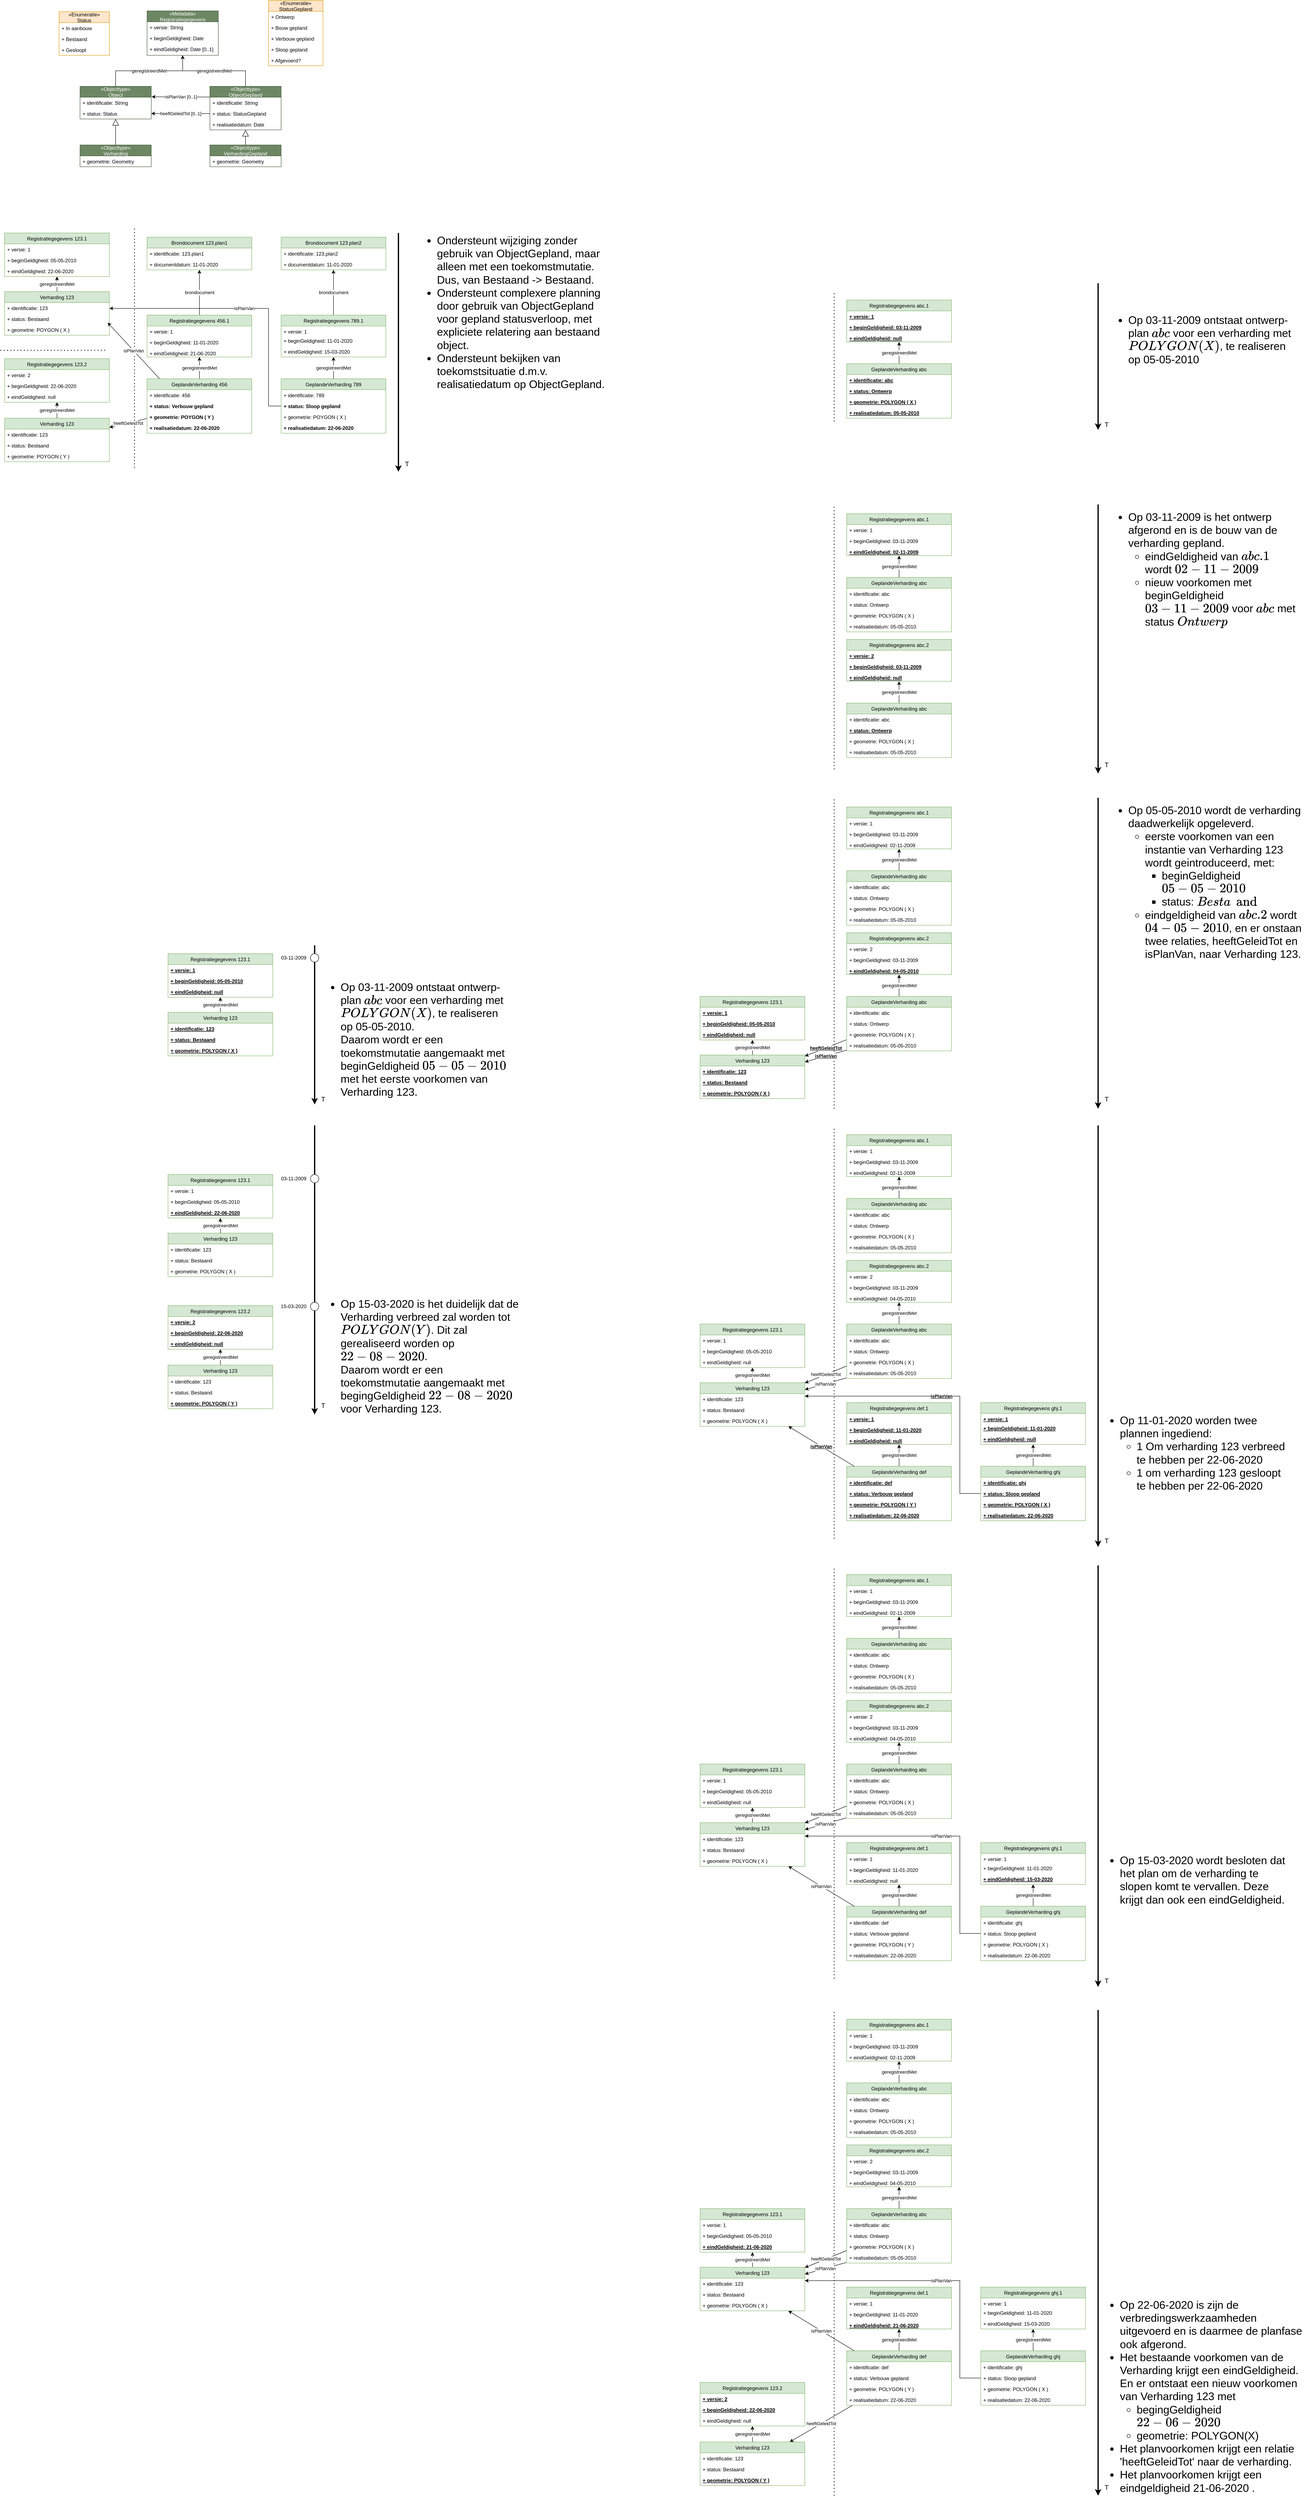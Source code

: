 <mxfile>
    <diagram id="xgMvqlsG6IL_uC9JVwvj" name="Page-1">
        <mxGraphModel dx="-466" dy="929" grid="1" gridSize="10" guides="1" tooltips="1" connect="1" arrows="1" fold="1" page="1" pageScale="1" pageWidth="850" pageHeight="1100" background="#ffffff" math="0" shadow="0">
            <root>
                <mxCell id="0"/>
                <mxCell id="1" parent="0"/>
                <mxCell id="2" value="geregistreerdMet" style="edgeStyle=orthogonalEdgeStyle;rounded=0;orthogonalLoop=1;jettySize=auto;html=1;" parent="1" source="4" target="8" edge="1">
                    <mxGeometry relative="1" as="geometry"/>
                </mxCell>
                <mxCell id="4" value="«Objecttype»&#10;Object" style="swimlane;fontStyle=0;childLayout=stackLayout;horizontal=1;startSize=26;fillColor=#6d8764;horizontalStack=0;resizeParent=1;resizeParentMax=0;resizeLast=0;collapsible=1;marginBottom=0;strokeColor=#3A5431;fontColor=#ffffff;" parent="1" vertex="1">
                    <mxGeometry x="1930" y="490" width="170" height="78" as="geometry"/>
                </mxCell>
                <mxCell id="5" value="+ identificatie: String" style="text;strokeColor=none;fillColor=none;align=left;verticalAlign=top;spacingLeft=4;spacingRight=4;overflow=hidden;rotatable=0;points=[[0,0.5],[1,0.5]];portConstraint=eastwest;" parent="4" vertex="1">
                    <mxGeometry y="26" width="170" height="26" as="geometry"/>
                </mxCell>
                <mxCell id="6" value="+ status: Status" style="text;strokeColor=none;fillColor=none;align=left;verticalAlign=top;spacingLeft=4;spacingRight=4;overflow=hidden;rotatable=0;points=[[0,0.5],[1,0.5]];portConstraint=eastwest;" parent="4" vertex="1">
                    <mxGeometry y="52" width="170" height="26" as="geometry"/>
                </mxCell>
                <mxCell id="8" value="«Metadata»&#10;Registratiegegevens" style="swimlane;fontStyle=0;childLayout=stackLayout;horizontal=1;startSize=26;fillColor=#6d8764;horizontalStack=0;resizeParent=1;resizeParentMax=0;resizeLast=0;collapsible=1;marginBottom=0;strokeColor=#3A5431;fontColor=#ffffff;" parent="1" vertex="1">
                    <mxGeometry x="2090" y="310" width="170" height="106" as="geometry"/>
                </mxCell>
                <mxCell id="9" value="+ versie: String" style="text;strokeColor=none;fillColor=none;align=left;verticalAlign=top;spacingLeft=4;spacingRight=4;overflow=hidden;rotatable=0;points=[[0,0.5],[1,0.5]];portConstraint=eastwest;" parent="8" vertex="1">
                    <mxGeometry y="26" width="170" height="26" as="geometry"/>
                </mxCell>
                <mxCell id="67" value="+ beginGeldigheid: Date" style="text;strokeColor=none;fillColor=none;align=left;verticalAlign=top;spacingLeft=4;spacingRight=4;overflow=hidden;rotatable=0;points=[[0,0.5],[1,0.5]];portConstraint=eastwest;" parent="8" vertex="1">
                    <mxGeometry y="52" width="170" height="26" as="geometry"/>
                </mxCell>
                <mxCell id="10" value="+ eindGeldigheid: Date [0..1]" style="text;strokeColor=none;fillColor=none;align=left;verticalAlign=top;spacingLeft=4;spacingRight=4;overflow=hidden;rotatable=0;points=[[0,0.5],[1,0.5]];portConstraint=eastwest;" parent="8" vertex="1">
                    <mxGeometry y="78" width="170" height="28" as="geometry"/>
                </mxCell>
                <mxCell id="11" value="geregistreerdMet" style="edgeStyle=orthogonalEdgeStyle;rounded=0;orthogonalLoop=1;jettySize=auto;html=1;" parent="1" source="14" target="8" edge="1">
                    <mxGeometry relative="1" as="geometry">
                        <mxPoint x="2325" y="446" as="targetPoint"/>
                    </mxGeometry>
                </mxCell>
                <mxCell id="12" value="heeftGeleidTot [0..1]" style="rounded=0;orthogonalLoop=1;jettySize=auto;html=1;entryX=1;entryY=0.5;entryDx=0;entryDy=0;" parent="1" source="16" target="6" edge="1">
                    <mxGeometry relative="1" as="geometry">
                        <mxPoint x="2100" y="581" as="targetPoint"/>
                    </mxGeometry>
                </mxCell>
                <mxCell id="13" value="isPlanVan [0..1]" style="rounded=0;orthogonalLoop=1;jettySize=auto;html=1;strokeWidth=1;exitX=0.003;exitY=-0.016;exitDx=0;exitDy=0;exitPerimeter=0;entryX=1.006;entryY=-0.038;entryDx=0;entryDy=0;entryPerimeter=0;" parent="1" source="15" target="5" edge="1">
                    <mxGeometry relative="1" as="geometry"/>
                </mxCell>
                <mxCell id="14" value="«Objecttype»&#10;ObjectGepland" style="swimlane;fontStyle=0;childLayout=stackLayout;horizontal=1;startSize=26;fillColor=#6d8764;horizontalStack=0;resizeParent=1;resizeParentMax=0;resizeLast=0;collapsible=1;marginBottom=0;strokeColor=#3A5431;fontColor=#ffffff;" parent="1" vertex="1">
                    <mxGeometry x="2240" y="490" width="170" height="104" as="geometry"/>
                </mxCell>
                <mxCell id="15" value="+ identificatie: String" style="text;strokeColor=none;fillColor=none;align=left;verticalAlign=top;spacingLeft=4;spacingRight=4;overflow=hidden;rotatable=0;points=[[0,0.5],[1,0.5]];portConstraint=eastwest;" parent="14" vertex="1">
                    <mxGeometry y="26" width="170" height="26" as="geometry"/>
                </mxCell>
                <mxCell id="16" value="+ status: StatusGepland" style="text;strokeColor=none;fillColor=none;align=left;verticalAlign=top;spacingLeft=4;spacingRight=4;overflow=hidden;rotatable=0;points=[[0,0.5],[1,0.5]];portConstraint=eastwest;" parent="14" vertex="1">
                    <mxGeometry y="52" width="170" height="26" as="geometry"/>
                </mxCell>
                <mxCell id="17" value="+ realisatiedatum: Date" style="text;strokeColor=none;fillColor=none;align=left;verticalAlign=top;spacingLeft=4;spacingRight=4;overflow=hidden;rotatable=0;points=[[0,0.5],[1,0.5]];portConstraint=eastwest;" parent="14" vertex="1">
                    <mxGeometry y="78" width="170" height="26" as="geometry"/>
                </mxCell>
                <mxCell id="21" value="«Enumeratie»&#10;Status" style="swimlane;fontStyle=0;childLayout=stackLayout;horizontal=1;startSize=26;fillColor=#ffe6cc;horizontalStack=0;resizeParent=1;resizeParentMax=0;resizeLast=0;collapsible=1;marginBottom=0;strokeColor=#d79b00;" parent="1" vertex="1">
                    <mxGeometry x="1880" y="312" width="120" height="104" as="geometry"/>
                </mxCell>
                <mxCell id="22" value="+ In aanbouw" style="text;strokeColor=none;fillColor=none;align=left;verticalAlign=top;spacingLeft=4;spacingRight=4;overflow=hidden;rotatable=0;points=[[0,0.5],[1,0.5]];portConstraint=eastwest;" parent="21" vertex="1">
                    <mxGeometry y="26" width="120" height="26" as="geometry"/>
                </mxCell>
                <mxCell id="23" value="+ Bestaand" style="text;strokeColor=none;fillColor=none;align=left;verticalAlign=top;spacingLeft=4;spacingRight=4;overflow=hidden;rotatable=0;points=[[0,0.5],[1,0.5]];portConstraint=eastwest;" parent="21" vertex="1">
                    <mxGeometry y="52" width="120" height="26" as="geometry"/>
                </mxCell>
                <mxCell id="24" value="+ Gesloopt" style="text;strokeColor=none;fillColor=none;align=left;verticalAlign=top;spacingLeft=4;spacingRight=4;overflow=hidden;rotatable=0;points=[[0,0.5],[1,0.5]];portConstraint=eastwest;" parent="21" vertex="1">
                    <mxGeometry y="78" width="120" height="26" as="geometry"/>
                </mxCell>
                <mxCell id="25" value="«Enumeratie»&#10;StatusGepland" style="swimlane;fontStyle=0;childLayout=stackLayout;horizontal=1;startSize=26;fillColor=#ffe6cc;horizontalStack=0;resizeParent=1;resizeParentMax=0;resizeLast=0;collapsible=1;marginBottom=0;strokeColor=#d79b00;" parent="1" vertex="1">
                    <mxGeometry x="2380" y="285" width="130" height="156" as="geometry"/>
                </mxCell>
                <mxCell id="26" value="+ Ontwerp" style="text;strokeColor=none;fillColor=none;align=left;verticalAlign=top;spacingLeft=4;spacingRight=4;overflow=hidden;rotatable=0;points=[[0,0.5],[1,0.5]];portConstraint=eastwest;" parent="25" vertex="1">
                    <mxGeometry y="26" width="130" height="26" as="geometry"/>
                </mxCell>
                <mxCell id="27" value="+ Bouw gepland" style="text;strokeColor=none;fillColor=none;align=left;verticalAlign=top;spacingLeft=4;spacingRight=4;overflow=hidden;rotatable=0;points=[[0,0.5],[1,0.5]];portConstraint=eastwest;" parent="25" vertex="1">
                    <mxGeometry y="52" width="130" height="26" as="geometry"/>
                </mxCell>
                <mxCell id="28" value="+ Verbouw gepland" style="text;strokeColor=none;fillColor=none;align=left;verticalAlign=top;spacingLeft=4;spacingRight=4;overflow=hidden;rotatable=0;points=[[0,0.5],[1,0.5]];portConstraint=eastwest;" parent="25" vertex="1">
                    <mxGeometry y="78" width="130" height="26" as="geometry"/>
                </mxCell>
                <mxCell id="29" value="+ Sloop gepland" style="text;strokeColor=none;fillColor=none;align=left;verticalAlign=top;spacingLeft=4;spacingRight=4;overflow=hidden;rotatable=0;points=[[0,0.5],[1,0.5]];portConstraint=eastwest;" parent="25" vertex="1">
                    <mxGeometry y="104" width="130" height="26" as="geometry"/>
                </mxCell>
                <mxCell id="30" value="+ Afgevoerd?" style="text;strokeColor=none;fillColor=none;align=left;verticalAlign=top;spacingLeft=4;spacingRight=4;overflow=hidden;rotatable=0;points=[[0,0.5],[1,0.5]];portConstraint=eastwest;" parent="25" vertex="1">
                    <mxGeometry y="130" width="130" height="26" as="geometry"/>
                </mxCell>
                <mxCell id="34" value="geregistreerdMet" style="edgeStyle=orthogonalEdgeStyle;rounded=0;orthogonalLoop=1;jettySize=auto;html=1;" parent="1" source="36" target="40" edge="1">
                    <mxGeometry relative="1" as="geometry"/>
                </mxCell>
                <mxCell id="36" value="Verharding 123" style="swimlane;fontStyle=0;childLayout=stackLayout;horizontal=1;startSize=26;fillColor=#d5e8d4;horizontalStack=0;resizeParent=1;resizeParentMax=0;resizeLast=0;collapsible=1;marginBottom=0;strokeColor=#82b366;" parent="1" vertex="1">
                    <mxGeometry x="1750" y="980" width="250" height="104" as="geometry"/>
                </mxCell>
                <mxCell id="37" value="+ identificatie: 123" style="text;strokeColor=none;fillColor=none;align=left;verticalAlign=top;spacingLeft=4;spacingRight=4;overflow=hidden;rotatable=0;points=[[0,0.5],[1,0.5]];portConstraint=eastwest;" parent="36" vertex="1">
                    <mxGeometry y="26" width="250" height="26" as="geometry"/>
                </mxCell>
                <mxCell id="38" value="+ status: Bestaand" style="text;strokeColor=none;fillColor=none;align=left;verticalAlign=top;spacingLeft=4;spacingRight=4;overflow=hidden;rotatable=0;points=[[0,0.5],[1,0.5]];portConstraint=eastwest;" parent="36" vertex="1">
                    <mxGeometry y="52" width="250" height="26" as="geometry"/>
                </mxCell>
                <mxCell id="39" value="+ geometrie: POYGON ( X )" style="text;strokeColor=none;fillColor=none;align=left;verticalAlign=top;spacingLeft=4;spacingRight=4;overflow=hidden;rotatable=0;points=[[0,0.5],[1,0.5]];portConstraint=eastwest;" parent="36" vertex="1">
                    <mxGeometry y="78" width="250" height="26" as="geometry"/>
                </mxCell>
                <mxCell id="40" value="Registratiegegevens 123.1" style="swimlane;fontStyle=0;childLayout=stackLayout;horizontal=1;startSize=26;fillColor=#d5e8d4;horizontalStack=0;resizeParent=1;resizeParentMax=0;resizeLast=0;collapsible=1;marginBottom=0;strokeColor=#82b366;" parent="1" vertex="1">
                    <mxGeometry x="1750" y="840" width="250" height="104" as="geometry"/>
                </mxCell>
                <mxCell id="65" value="+ versie: 1" style="text;strokeColor=none;fillColor=none;align=left;verticalAlign=top;spacingLeft=4;spacingRight=4;overflow=hidden;rotatable=0;points=[[0,0.5],[1,0.5]];portConstraint=eastwest;" parent="40" vertex="1">
                    <mxGeometry y="26" width="250" height="26" as="geometry"/>
                </mxCell>
                <mxCell id="41" value="+ beginGeldigheid: 05-05-2010" style="text;strokeColor=none;fillColor=none;align=left;verticalAlign=top;spacingLeft=4;spacingRight=4;overflow=hidden;rotatable=0;points=[[0,0.5],[1,0.5]];portConstraint=eastwest;" parent="40" vertex="1">
                    <mxGeometry y="52" width="250" height="26" as="geometry"/>
                </mxCell>
                <mxCell id="42" value="+ eindGeldigheid: 22-06-2020" style="text;strokeColor=none;fillColor=none;align=left;verticalAlign=top;spacingLeft=4;spacingRight=4;overflow=hidden;rotatable=0;points=[[0,0.5],[1,0.5]];portConstraint=eastwest;" parent="40" vertex="1">
                    <mxGeometry y="78" width="250" height="26" as="geometry"/>
                </mxCell>
                <mxCell id="43" value="" style="endArrow=none;dashed=1;html=1;dashPattern=1 3;strokeWidth=2;" parent="1" edge="1">
                    <mxGeometry width="50" height="50" relative="1" as="geometry">
                        <mxPoint x="1990" y="1120" as="sourcePoint"/>
                        <mxPoint x="1740" y="1120" as="targetPoint"/>
                    </mxGeometry>
                </mxCell>
                <mxCell id="44" value="" style="endArrow=none;dashed=1;html=1;dashPattern=1 3;strokeWidth=2;" parent="1" edge="1">
                    <mxGeometry width="50" height="50" relative="1" as="geometry">
                        <mxPoint x="2060" y="1400" as="sourcePoint"/>
                        <mxPoint x="2060" y="830" as="targetPoint"/>
                    </mxGeometry>
                </mxCell>
                <mxCell id="45" value="geregistreerdMet" style="edgeStyle=orthogonalEdgeStyle;rounded=0;orthogonalLoop=1;jettySize=auto;html=1;" parent="1" source="48" target="52" edge="1">
                    <mxGeometry relative="1" as="geometry"/>
                </mxCell>
                <mxCell id="46" value="heeftGeleidTot" style="edgeStyle=none;rounded=0;orthogonalLoop=1;jettySize=auto;html=1;strokeWidth=1;" parent="1" source="48" target="57" edge="1">
                    <mxGeometry relative="1" as="geometry"/>
                </mxCell>
                <mxCell id="47" value="isPlanVan" style="edgeStyle=none;rounded=0;orthogonalLoop=1;jettySize=auto;html=1;strokeWidth=1;entryX=0.984;entryY=-0.154;entryDx=0;entryDy=0;entryPerimeter=0;exitX=0.12;exitY=0;exitDx=0;exitDy=0;exitPerimeter=0;" parent="1" source="48" target="39" edge="1">
                    <mxGeometry relative="1" as="geometry"/>
                </mxCell>
                <mxCell id="48" value="GeplandeVerharding 456" style="swimlane;fontStyle=0;childLayout=stackLayout;horizontal=1;startSize=26;fillColor=#d5e8d4;horizontalStack=0;resizeParent=1;resizeParentMax=0;resizeLast=0;collapsible=1;marginBottom=0;strokeColor=#82b366;" parent="1" vertex="1">
                    <mxGeometry x="2090" y="1188" width="250" height="130" as="geometry"/>
                </mxCell>
                <mxCell id="49" value="+ identificatie: 456" style="text;strokeColor=none;fillColor=none;align=left;verticalAlign=top;spacingLeft=4;spacingRight=4;overflow=hidden;rotatable=0;points=[[0,0.5],[1,0.5]];portConstraint=eastwest;" parent="48" vertex="1">
                    <mxGeometry y="26" width="250" height="26" as="geometry"/>
                </mxCell>
                <mxCell id="50" value="+ status: Verbouw gepland" style="text;strokeColor=none;fillColor=none;align=left;verticalAlign=top;spacingLeft=4;spacingRight=4;overflow=hidden;rotatable=0;points=[[0,0.5],[1,0.5]];portConstraint=eastwest;fontStyle=1" parent="48" vertex="1">
                    <mxGeometry y="52" width="250" height="26" as="geometry"/>
                </mxCell>
                <mxCell id="51" value="+ geometrie: POYGON ( Y )" style="text;strokeColor=none;fillColor=none;align=left;verticalAlign=top;spacingLeft=4;spacingRight=4;overflow=hidden;rotatable=0;points=[[0,0.5],[1,0.5]];portConstraint=eastwest;fontStyle=1" parent="48" vertex="1">
                    <mxGeometry y="78" width="250" height="26" as="geometry"/>
                </mxCell>
                <mxCell id="124" value="+ realisatiedatum: 22-06-2020" style="text;strokeColor=none;fillColor=none;align=left;verticalAlign=top;spacingLeft=4;spacingRight=4;overflow=hidden;rotatable=0;points=[[0,0.5],[1,0.5]];portConstraint=eastwest;fontStyle=1" parent="48" vertex="1">
                    <mxGeometry y="104" width="250" height="26" as="geometry"/>
                </mxCell>
                <mxCell id="91" value="brondocument" style="edgeStyle=orthogonalEdgeStyle;rounded=0;orthogonalLoop=1;jettySize=auto;html=1;strokeColor=#000000;" parent="1" source="52" target="87" edge="1">
                    <mxGeometry relative="1" as="geometry"/>
                </mxCell>
                <mxCell id="52" value="Registratiegegevens 456.1" style="swimlane;fontStyle=0;childLayout=stackLayout;horizontal=1;startSize=26;fillColor=#d5e8d4;horizontalStack=0;resizeParent=1;resizeParentMax=0;resizeLast=0;collapsible=1;marginBottom=0;strokeColor=#82b366;" parent="1" vertex="1">
                    <mxGeometry x="2090" y="1036" width="250" height="100" as="geometry"/>
                </mxCell>
                <mxCell id="53" value="+ versie: 1" style="text;strokeColor=none;fillColor=none;align=left;verticalAlign=top;spacingLeft=4;spacingRight=4;overflow=hidden;rotatable=0;points=[[0,0.5],[1,0.5]];portConstraint=eastwest;" parent="52" vertex="1">
                    <mxGeometry y="26" width="250" height="26" as="geometry"/>
                </mxCell>
                <mxCell id="64" value="+ beginGeldigheid: 11-01-2020" style="text;strokeColor=none;fillColor=none;align=left;verticalAlign=top;spacingLeft=4;spacingRight=4;overflow=hidden;rotatable=0;points=[[0,0.5],[1,0.5]];portConstraint=eastwest;" parent="52" vertex="1">
                    <mxGeometry y="52" width="250" height="26" as="geometry"/>
                </mxCell>
                <mxCell id="54" value="+ eindGeldigheid: 21-06-2020" style="text;strokeColor=none;fillColor=none;align=left;verticalAlign=top;spacingLeft=4;spacingRight=4;overflow=hidden;rotatable=0;points=[[0,0.5],[1,0.5]];portConstraint=eastwest;" parent="52" vertex="1">
                    <mxGeometry y="78" width="250" height="22" as="geometry"/>
                </mxCell>
                <mxCell id="55" value="geregistreerdMet" style="edgeStyle=orthogonalEdgeStyle;rounded=0;orthogonalLoop=1;jettySize=auto;html=1;" parent="1" source="57" target="61" edge="1">
                    <mxGeometry relative="1" as="geometry"/>
                </mxCell>
                <mxCell id="57" value="Verharding 123" style="swimlane;fontStyle=0;childLayout=stackLayout;horizontal=1;startSize=26;fillColor=#d5e8d4;horizontalStack=0;resizeParent=1;resizeParentMax=0;resizeLast=0;collapsible=1;marginBottom=0;strokeColor=#82b366;" parent="1" vertex="1">
                    <mxGeometry x="1750" y="1282" width="250" height="104" as="geometry"/>
                </mxCell>
                <mxCell id="58" value="+ identificatie: 123" style="text;strokeColor=none;fillColor=none;align=left;verticalAlign=top;spacingLeft=4;spacingRight=4;overflow=hidden;rotatable=0;points=[[0,0.5],[1,0.5]];portConstraint=eastwest;" parent="57" vertex="1">
                    <mxGeometry y="26" width="250" height="26" as="geometry"/>
                </mxCell>
                <mxCell id="59" value="+ status: Bestaand" style="text;strokeColor=none;fillColor=none;align=left;verticalAlign=top;spacingLeft=4;spacingRight=4;overflow=hidden;rotatable=0;points=[[0,0.5],[1,0.5]];portConstraint=eastwest;" parent="57" vertex="1">
                    <mxGeometry y="52" width="250" height="26" as="geometry"/>
                </mxCell>
                <mxCell id="60" value="+ geometrie: POYGON ( Y )" style="text;strokeColor=none;fillColor=none;align=left;verticalAlign=top;spacingLeft=4;spacingRight=4;overflow=hidden;rotatable=0;points=[[0,0.5],[1,0.5]];portConstraint=eastwest;" parent="57" vertex="1">
                    <mxGeometry y="78" width="250" height="26" as="geometry"/>
                </mxCell>
                <mxCell id="61" value="Registratiegegevens 123.2" style="swimlane;fontStyle=0;childLayout=stackLayout;horizontal=1;startSize=26;fillColor=#d5e8d4;horizontalStack=0;resizeParent=1;resizeParentMax=0;resizeLast=0;collapsible=1;marginBottom=0;strokeColor=#82b366;" parent="1" vertex="1">
                    <mxGeometry x="1750" y="1140" width="250" height="104" as="geometry"/>
                </mxCell>
                <mxCell id="66" value="+ versie: 2" style="text;strokeColor=none;fillColor=none;align=left;verticalAlign=top;spacingLeft=4;spacingRight=4;overflow=hidden;rotatable=0;points=[[0,0.5],[1,0.5]];portConstraint=eastwest;" parent="61" vertex="1">
                    <mxGeometry y="26" width="250" height="26" as="geometry"/>
                </mxCell>
                <mxCell id="62" value="+ beginGeldigheid: 22-06-2020" style="text;strokeColor=none;fillColor=none;align=left;verticalAlign=top;spacingLeft=4;spacingRight=4;overflow=hidden;rotatable=0;points=[[0,0.5],[1,0.5]];portConstraint=eastwest;" parent="61" vertex="1">
                    <mxGeometry y="52" width="250" height="26" as="geometry"/>
                </mxCell>
                <mxCell id="63" value="+ eindGeldigheid: null" style="text;strokeColor=none;fillColor=none;align=left;verticalAlign=top;spacingLeft=4;spacingRight=4;overflow=hidden;rotatable=0;points=[[0,0.5],[1,0.5]];portConstraint=eastwest;" parent="61" vertex="1">
                    <mxGeometry y="78" width="250" height="26" as="geometry"/>
                </mxCell>
                <mxCell id="71" value="geregistreerdMet" style="edgeStyle=orthogonalEdgeStyle;rounded=0;orthogonalLoop=1;jettySize=auto;html=1;" parent="1" source="73" target="77" edge="1">
                    <mxGeometry relative="1" as="geometry"/>
                </mxCell>
                <mxCell id="72" value="isPlanVan" style="edgeStyle=orthogonalEdgeStyle;rounded=0;orthogonalLoop=1;jettySize=auto;html=1;strokeWidth=1;" parent="1" source="73" target="36" edge="1">
                    <mxGeometry relative="1" as="geometry">
                        <Array as="points">
                            <mxPoint x="2380" y="1253"/>
                            <mxPoint x="2380" y="1020"/>
                        </Array>
                        <mxPoint x="2050" y="1000.06" as="targetPoint"/>
                    </mxGeometry>
                </mxCell>
                <mxCell id="73" value="GeplandeVerharding 789" style="swimlane;fontStyle=0;childLayout=stackLayout;horizontal=1;startSize=26;fillColor=#d5e8d4;horizontalStack=0;resizeParent=1;resizeParentMax=0;resizeLast=0;collapsible=1;marginBottom=0;strokeColor=#82b366;" parent="1" vertex="1">
                    <mxGeometry x="2410" y="1188" width="250" height="130" as="geometry"/>
                </mxCell>
                <mxCell id="74" value="+ identificatie: 789" style="text;strokeColor=none;fillColor=none;align=left;verticalAlign=top;spacingLeft=4;spacingRight=4;overflow=hidden;rotatable=0;points=[[0,0.5],[1,0.5]];portConstraint=eastwest;" parent="73" vertex="1">
                    <mxGeometry y="26" width="250" height="26" as="geometry"/>
                </mxCell>
                <mxCell id="75" value="+ status: Sloop gepland" style="text;strokeColor=none;fillColor=none;align=left;verticalAlign=top;spacingLeft=4;spacingRight=4;overflow=hidden;rotatable=0;points=[[0,0.5],[1,0.5]];portConstraint=eastwest;fontStyle=1" parent="73" vertex="1">
                    <mxGeometry y="52" width="250" height="26" as="geometry"/>
                </mxCell>
                <mxCell id="76" value="+ geometrie: POYGON ( X )" style="text;strokeColor=none;fillColor=none;align=left;verticalAlign=top;spacingLeft=4;spacingRight=4;overflow=hidden;rotatable=0;points=[[0,0.5],[1,0.5]];portConstraint=eastwest;" parent="73" vertex="1">
                    <mxGeometry y="78" width="250" height="26" as="geometry"/>
                </mxCell>
                <mxCell id="126" value="+ realisatiedatum: 22-06-2020" style="text;strokeColor=none;fillColor=none;align=left;verticalAlign=top;spacingLeft=4;spacingRight=4;overflow=hidden;rotatable=0;points=[[0,0.5],[1,0.5]];portConstraint=eastwest;fontStyle=1" parent="73" vertex="1">
                    <mxGeometry y="104" width="250" height="26" as="geometry"/>
                </mxCell>
                <mxCell id="95" value="brondocument" style="edgeStyle=orthogonalEdgeStyle;rounded=0;orthogonalLoop=1;jettySize=auto;html=1;strokeColor=#000000;" parent="1" source="77" target="92" edge="1">
                    <mxGeometry relative="1" as="geometry"/>
                </mxCell>
                <mxCell id="77" value="Registratiegegevens 789.1" style="swimlane;fontStyle=0;childLayout=stackLayout;horizontal=1;startSize=26;fillColor=#d5e8d4;horizontalStack=0;resizeParent=1;resizeParentMax=0;resizeLast=0;collapsible=1;marginBottom=0;strokeColor=#82b366;" parent="1" vertex="1">
                    <mxGeometry x="2410" y="1036" width="250" height="100" as="geometry"/>
                </mxCell>
                <mxCell id="81" value="+ versie: 1" style="text;strokeColor=none;fillColor=none;align=left;verticalAlign=top;spacingLeft=4;spacingRight=4;overflow=hidden;rotatable=0;points=[[0,0.5],[1,0.5]];portConstraint=eastwest;" parent="77" vertex="1">
                    <mxGeometry y="26" width="250" height="22" as="geometry"/>
                </mxCell>
                <mxCell id="78" value="+ beginGeldigheid: 11-01-2020" style="text;strokeColor=none;fillColor=none;align=left;verticalAlign=top;spacingLeft=4;spacingRight=4;overflow=hidden;rotatable=0;points=[[0,0.5],[1,0.5]];portConstraint=eastwest;" parent="77" vertex="1">
                    <mxGeometry y="48" width="250" height="26" as="geometry"/>
                </mxCell>
                <mxCell id="79" value="+ eindGeldigheid: 15-03-2020" style="text;strokeColor=none;fillColor=none;align=left;verticalAlign=top;spacingLeft=4;spacingRight=4;overflow=hidden;rotatable=0;points=[[0,0.5],[1,0.5]];portConstraint=eastwest;" parent="77" vertex="1">
                    <mxGeometry y="74" width="250" height="26" as="geometry"/>
                </mxCell>
                <mxCell id="87" value="Brondocument 123.plan1" style="swimlane;fontStyle=0;childLayout=stackLayout;horizontal=1;startSize=26;fillColor=#d5e8d4;horizontalStack=0;resizeParent=1;resizeParentMax=0;resizeLast=0;collapsible=1;marginBottom=0;strokeColor=#82b366;" parent="1" vertex="1">
                    <mxGeometry x="2090" y="850" width="250" height="78" as="geometry"/>
                </mxCell>
                <mxCell id="88" value="+ identificatie: 123.plan1" style="text;strokeColor=none;fillColor=none;align=left;verticalAlign=top;spacingLeft=4;spacingRight=4;overflow=hidden;rotatable=0;points=[[0,0.5],[1,0.5]];portConstraint=eastwest;" parent="87" vertex="1">
                    <mxGeometry y="26" width="250" height="26" as="geometry"/>
                </mxCell>
                <mxCell id="89" value="+ documentdatum: 11-01-2020" style="text;strokeColor=none;fillColor=none;align=left;verticalAlign=top;spacingLeft=4;spacingRight=4;overflow=hidden;rotatable=0;points=[[0,0.5],[1,0.5]];portConstraint=eastwest;" parent="87" vertex="1">
                    <mxGeometry y="52" width="250" height="26" as="geometry"/>
                </mxCell>
                <mxCell id="92" value="Brondocument 123.plan2" style="swimlane;fontStyle=0;childLayout=stackLayout;horizontal=1;startSize=26;fillColor=#d5e8d4;horizontalStack=0;resizeParent=1;resizeParentMax=0;resizeLast=0;collapsible=1;marginBottom=0;strokeColor=#82b366;" parent="1" vertex="1">
                    <mxGeometry x="2410" y="850" width="250" height="78" as="geometry"/>
                </mxCell>
                <mxCell id="93" value="+ identificatie: 123.plan2" style="text;strokeColor=none;fillColor=none;align=left;verticalAlign=top;spacingLeft=4;spacingRight=4;overflow=hidden;rotatable=0;points=[[0,0.5],[1,0.5]];portConstraint=eastwest;" parent="92" vertex="1">
                    <mxGeometry y="26" width="250" height="26" as="geometry"/>
                </mxCell>
                <mxCell id="94" value="+ documentdatum: 11-01-2020" style="text;strokeColor=none;fillColor=none;align=left;verticalAlign=top;spacingLeft=4;spacingRight=4;overflow=hidden;rotatable=0;points=[[0,0.5],[1,0.5]];portConstraint=eastwest;" parent="92" vertex="1">
                    <mxGeometry y="52" width="250" height="26" as="geometry"/>
                </mxCell>
                <mxCell id="123" style="edgeStyle=orthogonalEdgeStyle;rounded=0;orthogonalLoop=1;jettySize=auto;html=1;endArrow=block;endFill=0;endSize=13;strokeColor=#000000;" parent="1" source="113" target="14" edge="1">
                    <mxGeometry relative="1" as="geometry"/>
                </mxCell>
                <mxCell id="113" value="«Objecttype»&#10;VerhardingGepland" style="swimlane;fontStyle=0;childLayout=stackLayout;horizontal=1;startSize=26;fillColor=#6d8764;horizontalStack=0;resizeParent=1;resizeParentMax=0;resizeLast=0;collapsible=1;marginBottom=0;strokeColor=#3A5431;fontColor=#ffffff;" parent="1" vertex="1">
                    <mxGeometry x="2240" y="630" width="170" height="52" as="geometry"/>
                </mxCell>
                <mxCell id="121" value="+ geometrie: Geometry" style="text;strokeColor=none;fillColor=none;align=left;verticalAlign=top;spacingLeft=4;spacingRight=4;overflow=hidden;rotatable=0;points=[[0,0.5],[1,0.5]];portConstraint=eastwest;" parent="113" vertex="1">
                    <mxGeometry y="26" width="170" height="26" as="geometry"/>
                </mxCell>
                <mxCell id="122" style="edgeStyle=orthogonalEdgeStyle;rounded=0;orthogonalLoop=1;jettySize=auto;html=1;strokeColor=#000000;endArrow=block;endFill=0;endSize=13;" parent="1" source="117" target="4" edge="1">
                    <mxGeometry relative="1" as="geometry"/>
                </mxCell>
                <mxCell id="117" value="«Objecttype»&#10;Verharding" style="swimlane;fontStyle=0;childLayout=stackLayout;horizontal=1;startSize=26;fillColor=#6d8764;horizontalStack=0;resizeParent=1;resizeParentMax=0;resizeLast=0;collapsible=1;marginBottom=0;strokeColor=#3A5431;fontColor=#ffffff;" parent="1" vertex="1">
                    <mxGeometry x="1930" y="630" width="170" height="52" as="geometry"/>
                </mxCell>
                <mxCell id="120" value="+ geometrie: Geometry" style="text;strokeColor=none;fillColor=none;align=left;verticalAlign=top;spacingLeft=4;spacingRight=4;overflow=hidden;rotatable=0;points=[[0,0.5],[1,0.5]];portConstraint=eastwest;" parent="117" vertex="1">
                    <mxGeometry y="26" width="170" height="26" as="geometry"/>
                </mxCell>
                <mxCell id="146" value="&lt;ul&gt;&lt;li&gt;&lt;span&gt;Ondersteunt wijziging zonder gebruik van ObjectGepland, maar alleen met een toekomstmutatie. Dus, van Bestaand -&amp;gt; Bestaand.&lt;/span&gt;&lt;/li&gt;&lt;li&gt;Ondersteunt complexere planning door gebruik van ObjectGepland voor gepland statusverloop, met expliciete relatering aan bestaand object.&lt;/li&gt;&lt;li&gt;Ondersteunt bekijken van toekomstsituatie d.m.v. realisatiedatum op ObjectGepland.&lt;/li&gt;&lt;/ul&gt;" style="text;html=1;strokeColor=none;fillColor=none;align=left;verticalAlign=top;whiteSpace=wrap;rounded=0;fontSize=26;" parent="1" vertex="1">
                    <mxGeometry x="2740" y="810" width="450" height="430" as="geometry"/>
                </mxCell>
                <mxCell id="198" value="" style="endArrow=classic;html=1;strokeWidth=3;" parent="1" edge="1">
                    <mxGeometry width="50" height="50" relative="1" as="geometry">
                        <mxPoint x="2690" y="840" as="sourcePoint"/>
                        <mxPoint x="2690" y="1410" as="targetPoint"/>
                    </mxGeometry>
                </mxCell>
                <mxCell id="199" value="&lt;font style=&quot;font-size: 16px&quot;&gt;T&lt;/font&gt;" style="edgeLabel;html=1;align=center;verticalAlign=middle;resizable=0;points=[];" parent="198" vertex="1" connectable="0">
                    <mxGeometry x="0.945" y="4" relative="1" as="geometry">
                        <mxPoint x="16" y="-4" as="offset"/>
                    </mxGeometry>
                </mxCell>
                <mxCell id="448" value="" style="endArrow=none;dashed=1;html=1;dashPattern=1 3;strokeWidth=2;" parent="1" edge="1">
                    <mxGeometry width="50" height="50" relative="1" as="geometry">
                        <mxPoint x="3730" y="1290" as="sourcePoint"/>
                        <mxPoint x="3730" y="980" as="targetPoint"/>
                    </mxGeometry>
                </mxCell>
                <mxCell id="449" value="geregistreerdMet" style="edgeStyle=orthogonalEdgeStyle;rounded=0;orthogonalLoop=1;jettySize=auto;html=1;" parent="1" source="452" target="458" edge="1">
                    <mxGeometry relative="1" as="geometry"/>
                </mxCell>
                <mxCell id="452" value="GeplandeVerharding abc" style="swimlane;fontStyle=0;childLayout=stackLayout;horizontal=1;startSize=26;fillColor=#d5e8d4;horizontalStack=0;resizeParent=1;resizeParentMax=0;resizeLast=0;collapsible=1;marginBottom=0;strokeColor=#82b366;" parent="1" vertex="1">
                    <mxGeometry x="3760" y="1152" width="250" height="130" as="geometry"/>
                </mxCell>
                <mxCell id="453" value="+ identificatie: abc" style="text;strokeColor=none;fillColor=none;align=left;verticalAlign=top;spacingLeft=4;spacingRight=4;overflow=hidden;rotatable=0;points=[[0,0.5],[1,0.5]];portConstraint=eastwest;fontStyle=5" parent="452" vertex="1">
                    <mxGeometry y="26" width="250" height="26" as="geometry"/>
                </mxCell>
                <mxCell id="454" value="+ status: Ontwerp" style="text;strokeColor=none;fillColor=none;align=left;verticalAlign=top;spacingLeft=4;spacingRight=4;overflow=hidden;rotatable=0;points=[[0,0.5],[1,0.5]];portConstraint=eastwest;fontStyle=5" parent="452" vertex="1">
                    <mxGeometry y="52" width="250" height="26" as="geometry"/>
                </mxCell>
                <mxCell id="455" value="+ geometrie: POLYGON ( X )" style="text;strokeColor=none;fillColor=none;align=left;verticalAlign=top;spacingLeft=4;spacingRight=4;overflow=hidden;rotatable=0;points=[[0,0.5],[1,0.5]];portConstraint=eastwest;fontStyle=5" parent="452" vertex="1">
                    <mxGeometry y="78" width="250" height="26" as="geometry"/>
                </mxCell>
                <mxCell id="456" value="+ realisatiedatum: 05-05-2010" style="text;strokeColor=none;fillColor=none;align=left;verticalAlign=top;spacingLeft=4;spacingRight=4;overflow=hidden;rotatable=0;points=[[0,0.5],[1,0.5]];portConstraint=eastwest;fontStyle=5" parent="452" vertex="1">
                    <mxGeometry y="104" width="250" height="26" as="geometry"/>
                </mxCell>
                <mxCell id="458" value="Registratiegegevens abc.1" style="swimlane;fontStyle=0;childLayout=stackLayout;horizontal=1;startSize=26;fillColor=#d5e8d4;horizontalStack=0;resizeParent=1;resizeParentMax=0;resizeLast=0;collapsible=1;marginBottom=0;strokeColor=#82b366;" parent="1" vertex="1">
                    <mxGeometry x="3760" y="1000" width="250" height="100" as="geometry"/>
                </mxCell>
                <mxCell id="459" value="+ versie: 1" style="text;strokeColor=none;fillColor=none;align=left;verticalAlign=top;spacingLeft=4;spacingRight=4;overflow=hidden;rotatable=0;points=[[0,0.5],[1,0.5]];portConstraint=eastwest;fontStyle=5" parent="458" vertex="1">
                    <mxGeometry y="26" width="250" height="26" as="geometry"/>
                </mxCell>
                <mxCell id="460" value="+ beginGeldigheid: 03-11-2009" style="text;strokeColor=none;fillColor=none;align=left;verticalAlign=top;spacingLeft=4;spacingRight=4;overflow=hidden;rotatable=0;points=[[0,0.5],[1,0.5]];portConstraint=eastwest;fontStyle=5" parent="458" vertex="1">
                    <mxGeometry y="52" width="250" height="26" as="geometry"/>
                </mxCell>
                <mxCell id="461" value="+ eindGeldigheid: null" style="text;strokeColor=none;fillColor=none;align=left;verticalAlign=top;spacingLeft=4;spacingRight=4;overflow=hidden;rotatable=0;points=[[0,0.5],[1,0.5]];portConstraint=eastwest;fontStyle=5" parent="458" vertex="1">
                    <mxGeometry y="78" width="250" height="22" as="geometry"/>
                </mxCell>
                <mxCell id="489" value="&lt;ul&gt;&lt;li&gt;&lt;span&gt;Op 03-11-2009 ontstaat ontwerp-plan `abc` voor een verharding met `POLYGON (X)`, te realiseren op 05-05-2010&lt;/span&gt;&lt;/li&gt;&lt;/ul&gt;" style="text;html=1;strokeColor=none;fillColor=none;align=left;verticalAlign=top;whiteSpace=wrap;rounded=0;fontSize=26;" parent="1" vertex="1">
                    <mxGeometry x="4390" y="1000" width="450" height="270" as="geometry"/>
                </mxCell>
                <mxCell id="490" value="" style="endArrow=classic;html=1;strokeWidth=3;" parent="1" edge="1">
                    <mxGeometry width="50" height="50" relative="1" as="geometry">
                        <mxPoint x="4360" y="960" as="sourcePoint"/>
                        <mxPoint x="4360" y="1310" as="targetPoint"/>
                    </mxGeometry>
                </mxCell>
                <mxCell id="491" value="&lt;font style=&quot;font-size: 16px&quot;&gt;T&lt;/font&gt;" style="edgeLabel;html=1;align=center;verticalAlign=middle;resizable=0;points=[];" parent="490" vertex="1" connectable="0">
                    <mxGeometry x="0.945" y="4" relative="1" as="geometry">
                        <mxPoint x="16" y="-4" as="offset"/>
                    </mxGeometry>
                </mxCell>
                <mxCell id="505" value="" style="endArrow=none;dashed=1;html=1;dashPattern=1 3;strokeWidth=2;" edge="1" parent="1">
                    <mxGeometry width="50" height="50" relative="1" as="geometry">
                        <mxPoint x="3730" y="2930" as="sourcePoint"/>
                        <mxPoint x="3730" y="2190" as="targetPoint"/>
                    </mxGeometry>
                </mxCell>
                <mxCell id="506" value="geregistreerdMet" style="edgeStyle=orthogonalEdgeStyle;rounded=0;orthogonalLoop=1;jettySize=auto;html=1;" edge="1" parent="1" source="507" target="512">
                    <mxGeometry relative="1" as="geometry"/>
                </mxCell>
                <mxCell id="507" value="GeplandeVerharding abc" style="swimlane;fontStyle=0;childLayout=stackLayout;horizontal=1;startSize=26;fillColor=#d5e8d4;horizontalStack=0;resizeParent=1;resizeParentMax=0;resizeLast=0;collapsible=1;marginBottom=0;strokeColor=#82b366;" vertex="1" parent="1">
                    <mxGeometry x="3760" y="2362" width="250" height="130" as="geometry"/>
                </mxCell>
                <mxCell id="508" value="+ identificatie: abc" style="text;strokeColor=none;fillColor=none;align=left;verticalAlign=top;spacingLeft=4;spacingRight=4;overflow=hidden;rotatable=0;points=[[0,0.5],[1,0.5]];portConstraint=eastwest;" vertex="1" parent="507">
                    <mxGeometry y="26" width="250" height="26" as="geometry"/>
                </mxCell>
                <mxCell id="509" value="+ status: Ontwerp" style="text;strokeColor=none;fillColor=none;align=left;verticalAlign=top;spacingLeft=4;spacingRight=4;overflow=hidden;rotatable=0;points=[[0,0.5],[1,0.5]];portConstraint=eastwest;fontStyle=0" vertex="1" parent="507">
                    <mxGeometry y="52" width="250" height="26" as="geometry"/>
                </mxCell>
                <mxCell id="510" value="+ geometrie: POLYGON ( X )" style="text;strokeColor=none;fillColor=none;align=left;verticalAlign=top;spacingLeft=4;spacingRight=4;overflow=hidden;rotatable=0;points=[[0,0.5],[1,0.5]];portConstraint=eastwest;fontStyle=0" vertex="1" parent="507">
                    <mxGeometry y="78" width="250" height="26" as="geometry"/>
                </mxCell>
                <mxCell id="511" value="+ realisatiedatum: 05-05-2010" style="text;strokeColor=none;fillColor=none;align=left;verticalAlign=top;spacingLeft=4;spacingRight=4;overflow=hidden;rotatable=0;points=[[0,0.5],[1,0.5]];portConstraint=eastwest;fontStyle=0" vertex="1" parent="507">
                    <mxGeometry y="104" width="250" height="26" as="geometry"/>
                </mxCell>
                <mxCell id="512" value="Registratiegegevens abc.1" style="swimlane;fontStyle=0;childLayout=stackLayout;horizontal=1;startSize=26;fillColor=#d5e8d4;horizontalStack=0;resizeParent=1;resizeParentMax=0;resizeLast=0;collapsible=1;marginBottom=0;strokeColor=#82b366;" vertex="1" parent="1">
                    <mxGeometry x="3760" y="2210" width="250" height="100" as="geometry"/>
                </mxCell>
                <mxCell id="513" value="+ versie: 1" style="text;strokeColor=none;fillColor=none;align=left;verticalAlign=top;spacingLeft=4;spacingRight=4;overflow=hidden;rotatable=0;points=[[0,0.5],[1,0.5]];portConstraint=eastwest;" vertex="1" parent="512">
                    <mxGeometry y="26" width="250" height="26" as="geometry"/>
                </mxCell>
                <mxCell id="514" value="+ beginGeldigheid: 03-11-2009" style="text;strokeColor=none;fillColor=none;align=left;verticalAlign=top;spacingLeft=4;spacingRight=4;overflow=hidden;rotatable=0;points=[[0,0.5],[1,0.5]];portConstraint=eastwest;" vertex="1" parent="512">
                    <mxGeometry y="52" width="250" height="26" as="geometry"/>
                </mxCell>
                <mxCell id="515" value="+ eindGeldigheid: 02-11-2009" style="text;strokeColor=none;fillColor=none;align=left;verticalAlign=top;spacingLeft=4;spacingRight=4;overflow=hidden;rotatable=0;points=[[0,0.5],[1,0.5]];portConstraint=eastwest;fontStyle=0" vertex="1" parent="512">
                    <mxGeometry y="78" width="250" height="22" as="geometry"/>
                </mxCell>
                <mxCell id="516" value="&lt;ul&gt;&lt;li&gt;Op 05-05-2010 wordt de verharding daadwerkelijk opgeleverd.&lt;/li&gt;&lt;ul&gt;&lt;li&gt;eerste voorkomen van een instantie van Verharding 123 wordt geintroduceerd, met:&lt;/li&gt;&lt;ul&gt;&lt;li&gt;beginGeldigheid `05-05-2010`&lt;/li&gt;&lt;li&gt;status: `Bestaand`&lt;/li&gt;&lt;/ul&gt;&lt;li&gt;eindgeldigheid van `abc.2` wordt `04-05-2010`, en er onstaan twee relaties, heeftGeleidTot en isPlanVan, naar Verharding 123.&lt;/li&gt;&lt;/ul&gt;&lt;/ul&gt;" style="text;html=1;strokeColor=none;fillColor=none;align=left;verticalAlign=top;whiteSpace=wrap;rounded=0;fontSize=26;" vertex="1" parent="1">
                    <mxGeometry x="4390" y="2170" width="470" height="430" as="geometry"/>
                </mxCell>
                <mxCell id="517" value="" style="endArrow=classic;html=1;strokeWidth=3;" edge="1" parent="1">
                    <mxGeometry width="50" height="50" relative="1" as="geometry">
                        <mxPoint x="4360" y="2188" as="sourcePoint"/>
                        <mxPoint x="4360" y="2930" as="targetPoint"/>
                    </mxGeometry>
                </mxCell>
                <mxCell id="518" value="&lt;font style=&quot;font-size: 16px&quot;&gt;T&lt;/font&gt;" style="edgeLabel;html=1;align=center;verticalAlign=middle;resizable=0;points=[];" vertex="1" connectable="0" parent="517">
                    <mxGeometry x="0.945" y="4" relative="1" as="geometry">
                        <mxPoint x="16" y="-3.18" as="offset"/>
                    </mxGeometry>
                </mxCell>
                <mxCell id="519" value="geregistreerdMet" style="edgeStyle=orthogonalEdgeStyle;rounded=0;orthogonalLoop=1;jettySize=auto;html=1;" edge="1" parent="1" source="520" target="525">
                    <mxGeometry relative="1" as="geometry"/>
                </mxCell>
                <mxCell id="757" value="heeftGeleidTot" style="rounded=0;orthogonalLoop=1;jettySize=auto;html=1;exitX=0.001;exitY=0.969;exitDx=0;exitDy=0;exitPerimeter=0;fontStyle=5" edge="1" parent="1" source="523" target="749">
                    <mxGeometry relative="1" as="geometry"/>
                </mxCell>
                <mxCell id="758" value="isPlanVan" style="edgeStyle=none;rounded=0;orthogonalLoop=1;jettySize=auto;html=1;exitX=-0.002;exitY=0.938;exitDx=0;exitDy=0;exitPerimeter=0;fontStyle=5" edge="1" parent="1" source="524" target="749">
                    <mxGeometry relative="1" as="geometry"/>
                </mxCell>
                <mxCell id="520" value="GeplandeVerharding abc" style="swimlane;fontStyle=0;childLayout=stackLayout;horizontal=1;startSize=26;fillColor=#d5e8d4;horizontalStack=0;resizeParent=1;resizeParentMax=0;resizeLast=0;collapsible=1;marginBottom=0;strokeColor=#82b366;" vertex="1" parent="1">
                    <mxGeometry x="3760" y="2662" width="250" height="130" as="geometry"/>
                </mxCell>
                <mxCell id="521" value="+ identificatie: abc" style="text;strokeColor=none;fillColor=none;align=left;verticalAlign=top;spacingLeft=4;spacingRight=4;overflow=hidden;rotatable=0;points=[[0,0.5],[1,0.5]];portConstraint=eastwest;" vertex="1" parent="520">
                    <mxGeometry y="26" width="250" height="26" as="geometry"/>
                </mxCell>
                <mxCell id="522" value="+ status: Ontwerp" style="text;strokeColor=none;fillColor=none;align=left;verticalAlign=top;spacingLeft=4;spacingRight=4;overflow=hidden;rotatable=0;points=[[0,0.5],[1,0.5]];portConstraint=eastwest;fontStyle=0" vertex="1" parent="520">
                    <mxGeometry y="52" width="250" height="26" as="geometry"/>
                </mxCell>
                <mxCell id="523" value="+ geometrie: POLYGON ( X )" style="text;strokeColor=none;fillColor=none;align=left;verticalAlign=top;spacingLeft=4;spacingRight=4;overflow=hidden;rotatable=0;points=[[0,0.5],[1,0.5]];portConstraint=eastwest;fontStyle=0" vertex="1" parent="520">
                    <mxGeometry y="78" width="250" height="26" as="geometry"/>
                </mxCell>
                <mxCell id="524" value="+ realisatiedatum: 05-05-2010" style="text;strokeColor=none;fillColor=none;align=left;verticalAlign=top;spacingLeft=4;spacingRight=4;overflow=hidden;rotatable=0;points=[[0,0.5],[1,0.5]];portConstraint=eastwest;fontStyle=0" vertex="1" parent="520">
                    <mxGeometry y="104" width="250" height="26" as="geometry"/>
                </mxCell>
                <mxCell id="525" value="Registratiegegevens abc.2" style="swimlane;fontStyle=0;childLayout=stackLayout;horizontal=1;startSize=26;fillColor=#d5e8d4;horizontalStack=0;resizeParent=1;resizeParentMax=0;resizeLast=0;collapsible=1;marginBottom=0;strokeColor=#82b366;" vertex="1" parent="1">
                    <mxGeometry x="3760" y="2510" width="250" height="100" as="geometry"/>
                </mxCell>
                <mxCell id="526" value="+ versie: 2" style="text;strokeColor=none;fillColor=none;align=left;verticalAlign=top;spacingLeft=4;spacingRight=4;overflow=hidden;rotatable=0;points=[[0,0.5],[1,0.5]];portConstraint=eastwest;fontStyle=0" vertex="1" parent="525">
                    <mxGeometry y="26" width="250" height="26" as="geometry"/>
                </mxCell>
                <mxCell id="527" value="+ beginGeldigheid: 03-11-2009" style="text;strokeColor=none;fillColor=none;align=left;verticalAlign=top;spacingLeft=4;spacingRight=4;overflow=hidden;rotatable=0;points=[[0,0.5],[1,0.5]];portConstraint=eastwest;fontStyle=0" vertex="1" parent="525">
                    <mxGeometry y="52" width="250" height="26" as="geometry"/>
                </mxCell>
                <mxCell id="528" value="+ eindGeldigheid: 04-05-2010" style="text;strokeColor=none;fillColor=none;align=left;verticalAlign=top;spacingLeft=4;spacingRight=4;overflow=hidden;rotatable=0;points=[[0,0.5],[1,0.5]];portConstraint=eastwest;fontStyle=5" vertex="1" parent="525">
                    <mxGeometry y="78" width="250" height="22" as="geometry"/>
                </mxCell>
                <mxCell id="529" value="" style="endArrow=none;dashed=1;html=1;dashPattern=1 3;strokeWidth=2;" edge="1" parent="1">
                    <mxGeometry width="50" height="50" relative="1" as="geometry">
                        <mxPoint x="3730" y="3956" as="sourcePoint"/>
                        <mxPoint x="3730" y="2972" as="targetPoint"/>
                    </mxGeometry>
                </mxCell>
                <mxCell id="530" value="geregistreerdMet" style="edgeStyle=orthogonalEdgeStyle;rounded=0;orthogonalLoop=1;jettySize=auto;html=1;" edge="1" parent="1" source="531" target="536">
                    <mxGeometry relative="1" as="geometry"/>
                </mxCell>
                <mxCell id="531" value="GeplandeVerharding abc" style="swimlane;fontStyle=0;childLayout=stackLayout;horizontal=1;startSize=26;fillColor=#d5e8d4;horizontalStack=0;resizeParent=1;resizeParentMax=0;resizeLast=0;collapsible=1;marginBottom=0;strokeColor=#82b366;" vertex="1" parent="1">
                    <mxGeometry x="3760" y="3144" width="250" height="130" as="geometry"/>
                </mxCell>
                <mxCell id="532" value="+ identificatie: abc" style="text;strokeColor=none;fillColor=none;align=left;verticalAlign=top;spacingLeft=4;spacingRight=4;overflow=hidden;rotatable=0;points=[[0,0.5],[1,0.5]];portConstraint=eastwest;" vertex="1" parent="531">
                    <mxGeometry y="26" width="250" height="26" as="geometry"/>
                </mxCell>
                <mxCell id="533" value="+ status: Ontwerp" style="text;strokeColor=none;fillColor=none;align=left;verticalAlign=top;spacingLeft=4;spacingRight=4;overflow=hidden;rotatable=0;points=[[0,0.5],[1,0.5]];portConstraint=eastwest;fontStyle=0" vertex="1" parent="531">
                    <mxGeometry y="52" width="250" height="26" as="geometry"/>
                </mxCell>
                <mxCell id="534" value="+ geometrie: POLYGON ( X )" style="text;strokeColor=none;fillColor=none;align=left;verticalAlign=top;spacingLeft=4;spacingRight=4;overflow=hidden;rotatable=0;points=[[0,0.5],[1,0.5]];portConstraint=eastwest;fontStyle=0" vertex="1" parent="531">
                    <mxGeometry y="78" width="250" height="26" as="geometry"/>
                </mxCell>
                <mxCell id="535" value="+ realisatiedatum: 05-05-2010" style="text;strokeColor=none;fillColor=none;align=left;verticalAlign=top;spacingLeft=4;spacingRight=4;overflow=hidden;rotatable=0;points=[[0,0.5],[1,0.5]];portConstraint=eastwest;fontStyle=0" vertex="1" parent="531">
                    <mxGeometry y="104" width="250" height="26" as="geometry"/>
                </mxCell>
                <mxCell id="536" value="Registratiegegevens abc.1" style="swimlane;fontStyle=0;childLayout=stackLayout;horizontal=1;startSize=26;fillColor=#d5e8d4;horizontalStack=0;resizeParent=1;resizeParentMax=0;resizeLast=0;collapsible=1;marginBottom=0;strokeColor=#82b366;" vertex="1" parent="1">
                    <mxGeometry x="3760" y="2992" width="250" height="100" as="geometry"/>
                </mxCell>
                <mxCell id="537" value="+ versie: 1" style="text;strokeColor=none;fillColor=none;align=left;verticalAlign=top;spacingLeft=4;spacingRight=4;overflow=hidden;rotatable=0;points=[[0,0.5],[1,0.5]];portConstraint=eastwest;" vertex="1" parent="536">
                    <mxGeometry y="26" width="250" height="26" as="geometry"/>
                </mxCell>
                <mxCell id="538" value="+ beginGeldigheid: 03-11-2009" style="text;strokeColor=none;fillColor=none;align=left;verticalAlign=top;spacingLeft=4;spacingRight=4;overflow=hidden;rotatable=0;points=[[0,0.5],[1,0.5]];portConstraint=eastwest;" vertex="1" parent="536">
                    <mxGeometry y="52" width="250" height="26" as="geometry"/>
                </mxCell>
                <mxCell id="539" value="+ eindGeldigheid: 02-11-2009" style="text;strokeColor=none;fillColor=none;align=left;verticalAlign=top;spacingLeft=4;spacingRight=4;overflow=hidden;rotatable=0;points=[[0,0.5],[1,0.5]];portConstraint=eastwest;fontStyle=0" vertex="1" parent="536">
                    <mxGeometry y="78" width="250" height="22" as="geometry"/>
                </mxCell>
                <mxCell id="540" value="&lt;ul&gt;&lt;li&gt;Op 11-01-2020 worden twee plannen ingediend:&lt;/li&gt;&lt;ul&gt;&lt;li&gt;1 Om verharding 123 verbreed te hebben per 22-06-2020&lt;/li&gt;&lt;li&gt;1 om verharding 123 gesloopt te hebben per 22-06-2020&lt;/li&gt;&lt;/ul&gt;&lt;/ul&gt;" style="text;html=1;strokeColor=none;fillColor=none;align=left;verticalAlign=top;whiteSpace=wrap;rounded=0;fontSize=26;" vertex="1" parent="1">
                    <mxGeometry x="4370" y="3626" width="450" height="254" as="geometry"/>
                </mxCell>
                <mxCell id="541" value="" style="endArrow=classic;html=1;strokeWidth=3;" edge="1" parent="1">
                    <mxGeometry width="50" height="50" relative="1" as="geometry">
                        <mxPoint x="4360" y="2970" as="sourcePoint"/>
                        <mxPoint x="4360" y="3976" as="targetPoint"/>
                    </mxGeometry>
                </mxCell>
                <mxCell id="542" value="&lt;font style=&quot;font-size: 16px&quot;&gt;T&lt;/font&gt;" style="edgeLabel;html=1;align=center;verticalAlign=middle;resizable=0;points=[];" vertex="1" connectable="0" parent="541">
                    <mxGeometry x="0.945" y="4" relative="1" as="geometry">
                        <mxPoint x="16" y="12.35" as="offset"/>
                    </mxGeometry>
                </mxCell>
                <mxCell id="543" value="geregistreerdMet" style="edgeStyle=orthogonalEdgeStyle;rounded=0;orthogonalLoop=1;jettySize=auto;html=1;" edge="1" parent="1" source="544" target="549">
                    <mxGeometry relative="1" as="geometry"/>
                </mxCell>
                <mxCell id="562" value="heeftGeleidTot" style="rounded=0;orthogonalLoop=1;jettySize=auto;html=1;exitX=0;exitY=0.847;exitDx=0;exitDy=0;exitPerimeter=0;fontStyle=0" edge="1" parent="1" source="547" target="554">
                    <mxGeometry relative="1" as="geometry"/>
                </mxCell>
                <mxCell id="563" value="isPlanVan" style="rounded=0;orthogonalLoop=1;jettySize=auto;html=1;exitX=-0.005;exitY=0.947;exitDx=0;exitDy=0;exitPerimeter=0;" edge="1" parent="1" source="548" target="554">
                    <mxGeometry relative="1" as="geometry"/>
                </mxCell>
                <mxCell id="544" value="GeplandeVerharding abc" style="swimlane;fontStyle=0;childLayout=stackLayout;horizontal=1;startSize=26;fillColor=#d5e8d4;horizontalStack=0;resizeParent=1;resizeParentMax=0;resizeLast=0;collapsible=1;marginBottom=0;strokeColor=#82b366;" vertex="1" parent="1">
                    <mxGeometry x="3760" y="3444" width="250" height="130" as="geometry"/>
                </mxCell>
                <mxCell id="545" value="+ identificatie: abc" style="text;strokeColor=none;fillColor=none;align=left;verticalAlign=top;spacingLeft=4;spacingRight=4;overflow=hidden;rotatable=0;points=[[0,0.5],[1,0.5]];portConstraint=eastwest;" vertex="1" parent="544">
                    <mxGeometry y="26" width="250" height="26" as="geometry"/>
                </mxCell>
                <mxCell id="546" value="+ status: Ontwerp" style="text;strokeColor=none;fillColor=none;align=left;verticalAlign=top;spacingLeft=4;spacingRight=4;overflow=hidden;rotatable=0;points=[[0,0.5],[1,0.5]];portConstraint=eastwest;fontStyle=0" vertex="1" parent="544">
                    <mxGeometry y="52" width="250" height="26" as="geometry"/>
                </mxCell>
                <mxCell id="547" value="+ geometrie: POLYGON ( X )" style="text;strokeColor=none;fillColor=none;align=left;verticalAlign=top;spacingLeft=4;spacingRight=4;overflow=hidden;rotatable=0;points=[[0,0.5],[1,0.5]];portConstraint=eastwest;fontStyle=0" vertex="1" parent="544">
                    <mxGeometry y="78" width="250" height="26" as="geometry"/>
                </mxCell>
                <mxCell id="548" value="+ realisatiedatum: 05-05-2010" style="text;strokeColor=none;fillColor=none;align=left;verticalAlign=top;spacingLeft=4;spacingRight=4;overflow=hidden;rotatable=0;points=[[0,0.5],[1,0.5]];portConstraint=eastwest;fontStyle=0" vertex="1" parent="544">
                    <mxGeometry y="104" width="250" height="26" as="geometry"/>
                </mxCell>
                <mxCell id="549" value="Registratiegegevens abc.2" style="swimlane;fontStyle=0;childLayout=stackLayout;horizontal=1;startSize=26;fillColor=#d5e8d4;horizontalStack=0;resizeParent=1;resizeParentMax=0;resizeLast=0;collapsible=1;marginBottom=0;strokeColor=#82b366;" vertex="1" parent="1">
                    <mxGeometry x="3760" y="3292" width="250" height="100" as="geometry"/>
                </mxCell>
                <mxCell id="550" value="+ versie: 2" style="text;strokeColor=none;fillColor=none;align=left;verticalAlign=top;spacingLeft=4;spacingRight=4;overflow=hidden;rotatable=0;points=[[0,0.5],[1,0.5]];portConstraint=eastwest;fontStyle=0" vertex="1" parent="549">
                    <mxGeometry y="26" width="250" height="26" as="geometry"/>
                </mxCell>
                <mxCell id="551" value="+ beginGeldigheid: 03-11-2009" style="text;strokeColor=none;fillColor=none;align=left;verticalAlign=top;spacingLeft=4;spacingRight=4;overflow=hidden;rotatable=0;points=[[0,0.5],[1,0.5]];portConstraint=eastwest;fontStyle=0" vertex="1" parent="549">
                    <mxGeometry y="52" width="250" height="26" as="geometry"/>
                </mxCell>
                <mxCell id="552" value="+ eindGeldigheid: 04-05-2010" style="text;strokeColor=none;fillColor=none;align=left;verticalAlign=top;spacingLeft=4;spacingRight=4;overflow=hidden;rotatable=0;points=[[0,0.5],[1,0.5]];portConstraint=eastwest;fontStyle=0" vertex="1" parent="549">
                    <mxGeometry y="78" width="250" height="22" as="geometry"/>
                </mxCell>
                <mxCell id="553" value="geregistreerdMet" style="edgeStyle=orthogonalEdgeStyle;rounded=0;orthogonalLoop=1;jettySize=auto;html=1;" edge="1" parent="1" source="554" target="558">
                    <mxGeometry relative="1" as="geometry"/>
                </mxCell>
                <mxCell id="554" value="Verharding 123" style="swimlane;fontStyle=0;childLayout=stackLayout;horizontal=1;startSize=26;fillColor=#d5e8d4;horizontalStack=0;resizeParent=1;resizeParentMax=0;resizeLast=0;collapsible=1;marginBottom=0;strokeColor=#82b366;" vertex="1" parent="1">
                    <mxGeometry x="3410" y="3584" width="250" height="104" as="geometry"/>
                </mxCell>
                <mxCell id="555" value="+ identificatie: 123" style="text;strokeColor=none;fillColor=none;align=left;verticalAlign=top;spacingLeft=4;spacingRight=4;overflow=hidden;rotatable=0;points=[[0,0.5],[1,0.5]];portConstraint=eastwest;fontStyle=0" vertex="1" parent="554">
                    <mxGeometry y="26" width="250" height="26" as="geometry"/>
                </mxCell>
                <mxCell id="556" value="+ status: Bestaand" style="text;strokeColor=none;fillColor=none;align=left;verticalAlign=top;spacingLeft=4;spacingRight=4;overflow=hidden;rotatable=0;points=[[0,0.5],[1,0.5]];portConstraint=eastwest;fontStyle=0" vertex="1" parent="554">
                    <mxGeometry y="52" width="250" height="26" as="geometry"/>
                </mxCell>
                <mxCell id="557" value="+ geometrie: POLYGON ( X )" style="text;strokeColor=none;fillColor=none;align=left;verticalAlign=top;spacingLeft=4;spacingRight=4;overflow=hidden;rotatable=0;points=[[0,0.5],[1,0.5]];portConstraint=eastwest;" vertex="1" parent="554">
                    <mxGeometry y="78" width="250" height="26" as="geometry"/>
                </mxCell>
                <mxCell id="558" value="Registratiegegevens 123.1" style="swimlane;fontStyle=0;childLayout=stackLayout;horizontal=1;startSize=26;fillColor=#d5e8d4;horizontalStack=0;resizeParent=1;resizeParentMax=0;resizeLast=0;collapsible=1;marginBottom=0;strokeColor=#82b366;" vertex="1" parent="1">
                    <mxGeometry x="3410" y="3444" width="250" height="104" as="geometry"/>
                </mxCell>
                <mxCell id="559" value="+ versie: 1" style="text;strokeColor=none;fillColor=none;align=left;verticalAlign=top;spacingLeft=4;spacingRight=4;overflow=hidden;rotatable=0;points=[[0,0.5],[1,0.5]];portConstraint=eastwest;fontStyle=0" vertex="1" parent="558">
                    <mxGeometry y="26" width="250" height="26" as="geometry"/>
                </mxCell>
                <mxCell id="560" value="+ beginGeldigheid: 05-05-2010" style="text;strokeColor=none;fillColor=none;align=left;verticalAlign=top;spacingLeft=4;spacingRight=4;overflow=hidden;rotatable=0;points=[[0,0.5],[1,0.5]];portConstraint=eastwest;fontStyle=0" vertex="1" parent="558">
                    <mxGeometry y="52" width="250" height="26" as="geometry"/>
                </mxCell>
                <mxCell id="561" value="+ eindGeldigheid: null" style="text;strokeColor=none;fillColor=none;align=left;verticalAlign=top;spacingLeft=4;spacingRight=4;overflow=hidden;rotatable=0;points=[[0,0.5],[1,0.5]];portConstraint=eastwest;fontStyle=0" vertex="1" parent="558">
                    <mxGeometry y="78" width="250" height="26" as="geometry"/>
                </mxCell>
                <mxCell id="565" value="geregistreerdMet" style="edgeStyle=orthogonalEdgeStyle;rounded=0;orthogonalLoop=1;jettySize=auto;html=1;" edge="1" parent="1" source="566" target="572">
                    <mxGeometry relative="1" as="geometry"/>
                </mxCell>
                <mxCell id="566" value="GeplandeVerharding def" style="swimlane;fontStyle=0;childLayout=stackLayout;horizontal=1;startSize=26;fillColor=#d5e8d4;horizontalStack=0;resizeParent=1;resizeParentMax=0;resizeLast=0;collapsible=1;marginBottom=0;strokeColor=#82b366;" vertex="1" parent="1">
                    <mxGeometry x="3760" y="3783.41" width="250" height="130" as="geometry"/>
                </mxCell>
                <mxCell id="567" value="+ identificatie: def" style="text;strokeColor=none;fillColor=none;align=left;verticalAlign=top;spacingLeft=4;spacingRight=4;overflow=hidden;rotatable=0;points=[[0,0.5],[1,0.5]];portConstraint=eastwest;fontStyle=5" vertex="1" parent="566">
                    <mxGeometry y="26" width="250" height="26" as="geometry"/>
                </mxCell>
                <mxCell id="568" value="+ status: Verbouw gepland" style="text;strokeColor=none;fillColor=none;align=left;verticalAlign=top;spacingLeft=4;spacingRight=4;overflow=hidden;rotatable=0;points=[[0,0.5],[1,0.5]];portConstraint=eastwest;fontStyle=5" vertex="1" parent="566">
                    <mxGeometry y="52" width="250" height="26" as="geometry"/>
                </mxCell>
                <mxCell id="569" value="+ geometrie: POLYGON ( Y )" style="text;strokeColor=none;fillColor=none;align=left;verticalAlign=top;spacingLeft=4;spacingRight=4;overflow=hidden;rotatable=0;points=[[0,0.5],[1,0.5]];portConstraint=eastwest;fontStyle=5" vertex="1" parent="566">
                    <mxGeometry y="78" width="250" height="26" as="geometry"/>
                </mxCell>
                <mxCell id="570" value="+ realisatiedatum: 22-06-2020" style="text;strokeColor=none;fillColor=none;align=left;verticalAlign=top;spacingLeft=4;spacingRight=4;overflow=hidden;rotatable=0;points=[[0,0.5],[1,0.5]];portConstraint=eastwest;fontStyle=5" vertex="1" parent="566">
                    <mxGeometry y="104" width="250" height="26" as="geometry"/>
                </mxCell>
                <mxCell id="593" value="isPlanVan" style="edgeStyle=none;rounded=0;orthogonalLoop=1;jettySize=auto;html=1;fontStyle=5" edge="1" parent="1" source="566" target="554">
                    <mxGeometry relative="1" as="geometry"/>
                </mxCell>
                <mxCell id="572" value="Registratiegegevens def.1" style="swimlane;fontStyle=0;childLayout=stackLayout;horizontal=1;startSize=26;fillColor=#d5e8d4;horizontalStack=0;resizeParent=1;resizeParentMax=0;resizeLast=0;collapsible=1;marginBottom=0;strokeColor=#82b366;" vertex="1" parent="1">
                    <mxGeometry x="3760" y="3631.41" width="250" height="100" as="geometry"/>
                </mxCell>
                <mxCell id="573" value="+ versie: 1" style="text;strokeColor=none;fillColor=none;align=left;verticalAlign=top;spacingLeft=4;spacingRight=4;overflow=hidden;rotatable=0;points=[[0,0.5],[1,0.5]];portConstraint=eastwest;fontStyle=5" vertex="1" parent="572">
                    <mxGeometry y="26" width="250" height="26" as="geometry"/>
                </mxCell>
                <mxCell id="574" value="+ beginGeldigheid: 11-01-2020" style="text;strokeColor=none;fillColor=none;align=left;verticalAlign=top;spacingLeft=4;spacingRight=4;overflow=hidden;rotatable=0;points=[[0,0.5],[1,0.5]];portConstraint=eastwest;fontStyle=5" vertex="1" parent="572">
                    <mxGeometry y="52" width="250" height="26" as="geometry"/>
                </mxCell>
                <mxCell id="575" value="+ eindGeldigheid: null" style="text;strokeColor=none;fillColor=none;align=left;verticalAlign=top;spacingLeft=4;spacingRight=4;overflow=hidden;rotatable=0;points=[[0,0.5],[1,0.5]];portConstraint=eastwest;fontStyle=5" vertex="1" parent="572">
                    <mxGeometry y="78" width="250" height="22" as="geometry"/>
                </mxCell>
                <mxCell id="576" value="geregistreerdMet" style="edgeStyle=orthogonalEdgeStyle;rounded=0;orthogonalLoop=1;jettySize=auto;html=1;" edge="1" parent="1" source="577" target="583">
                    <mxGeometry relative="1" as="geometry"/>
                </mxCell>
                <mxCell id="594" value="isPlanVan" style="edgeStyle=elbowEdgeStyle;rounded=0;orthogonalLoop=1;jettySize=auto;html=1;fontStyle=5" edge="1" parent="1" source="577" target="554">
                    <mxGeometry relative="1" as="geometry">
                        <Array as="points">
                            <mxPoint x="4030" y="3616"/>
                            <mxPoint x="4060" y="3716"/>
                            <mxPoint x="4030" y="3726"/>
                            <mxPoint x="4050" y="3676"/>
                            <mxPoint x="4050" y="3696"/>
                        </Array>
                    </mxGeometry>
                </mxCell>
                <mxCell id="577" value="GeplandeVerharding ghj" style="swimlane;fontStyle=0;childLayout=stackLayout;horizontal=1;startSize=26;fillColor=#d5e8d4;horizontalStack=0;resizeParent=1;resizeParentMax=0;resizeLast=0;collapsible=1;marginBottom=0;strokeColor=#82b366;" vertex="1" parent="1">
                    <mxGeometry x="4080" y="3783.41" width="250" height="130" as="geometry"/>
                </mxCell>
                <mxCell id="578" value="+ identificatie: ghj" style="text;strokeColor=none;fillColor=none;align=left;verticalAlign=top;spacingLeft=4;spacingRight=4;overflow=hidden;rotatable=0;points=[[0,0.5],[1,0.5]];portConstraint=eastwest;fontStyle=5" vertex="1" parent="577">
                    <mxGeometry y="26" width="250" height="26" as="geometry"/>
                </mxCell>
                <mxCell id="579" value="+ status: Sloop gepland" style="text;strokeColor=none;fillColor=none;align=left;verticalAlign=top;spacingLeft=4;spacingRight=4;overflow=hidden;rotatable=0;points=[[0,0.5],[1,0.5]];portConstraint=eastwest;fontStyle=5" vertex="1" parent="577">
                    <mxGeometry y="52" width="250" height="26" as="geometry"/>
                </mxCell>
                <mxCell id="580" value="+ geometrie: POLYGON ( X )" style="text;strokeColor=none;fillColor=none;align=left;verticalAlign=top;spacingLeft=4;spacingRight=4;overflow=hidden;rotatable=0;points=[[0,0.5],[1,0.5]];portConstraint=eastwest;fontStyle=5" vertex="1" parent="577">
                    <mxGeometry y="78" width="250" height="26" as="geometry"/>
                </mxCell>
                <mxCell id="581" value="+ realisatiedatum: 22-06-2020" style="text;strokeColor=none;fillColor=none;align=left;verticalAlign=top;spacingLeft=4;spacingRight=4;overflow=hidden;rotatable=0;points=[[0,0.5],[1,0.5]];portConstraint=eastwest;fontStyle=5" vertex="1" parent="577">
                    <mxGeometry y="104" width="250" height="26" as="geometry"/>
                </mxCell>
                <mxCell id="583" value="Registratiegegevens ghj.1" style="swimlane;fontStyle=0;childLayout=stackLayout;horizontal=1;startSize=26;fillColor=#d5e8d4;horizontalStack=0;resizeParent=1;resizeParentMax=0;resizeLast=0;collapsible=1;marginBottom=0;strokeColor=#82b366;" vertex="1" parent="1">
                    <mxGeometry x="4080" y="3631.41" width="250" height="100" as="geometry"/>
                </mxCell>
                <mxCell id="584" value="+ versie: 1" style="text;strokeColor=none;fillColor=none;align=left;verticalAlign=top;spacingLeft=4;spacingRight=4;overflow=hidden;rotatable=0;points=[[0,0.5],[1,0.5]];portConstraint=eastwest;fontStyle=5" vertex="1" parent="583">
                    <mxGeometry y="26" width="250" height="22" as="geometry"/>
                </mxCell>
                <mxCell id="585" value="+ beginGeldigheid: 11-01-2020" style="text;strokeColor=none;fillColor=none;align=left;verticalAlign=top;spacingLeft=4;spacingRight=4;overflow=hidden;rotatable=0;points=[[0,0.5],[1,0.5]];portConstraint=eastwest;fontStyle=5" vertex="1" parent="583">
                    <mxGeometry y="48" width="250" height="26" as="geometry"/>
                </mxCell>
                <mxCell id="586" value="+ eindGeldigheid: null" style="text;strokeColor=none;fillColor=none;align=left;verticalAlign=top;spacingLeft=4;spacingRight=4;overflow=hidden;rotatable=0;points=[[0,0.5],[1,0.5]];portConstraint=eastwest;fontStyle=5" vertex="1" parent="583">
                    <mxGeometry y="74" width="250" height="26" as="geometry"/>
                </mxCell>
                <mxCell id="624" value="" style="endArrow=none;dashed=1;html=1;dashPattern=1 3;strokeWidth=2;" edge="1" parent="1">
                    <mxGeometry width="50" height="50" relative="1" as="geometry">
                        <mxPoint x="3730" y="5006" as="sourcePoint"/>
                        <mxPoint x="3730" y="4022" as="targetPoint"/>
                    </mxGeometry>
                </mxCell>
                <mxCell id="625" value="geregistreerdMet" style="edgeStyle=orthogonalEdgeStyle;rounded=0;orthogonalLoop=1;jettySize=auto;html=1;" edge="1" parent="1" source="626" target="631">
                    <mxGeometry relative="1" as="geometry"/>
                </mxCell>
                <mxCell id="626" value="GeplandeVerharding abc" style="swimlane;fontStyle=0;childLayout=stackLayout;horizontal=1;startSize=26;fillColor=#d5e8d4;horizontalStack=0;resizeParent=1;resizeParentMax=0;resizeLast=0;collapsible=1;marginBottom=0;strokeColor=#82b366;" vertex="1" parent="1">
                    <mxGeometry x="3760" y="4194" width="250" height="130" as="geometry"/>
                </mxCell>
                <mxCell id="627" value="+ identificatie: abc" style="text;strokeColor=none;fillColor=none;align=left;verticalAlign=top;spacingLeft=4;spacingRight=4;overflow=hidden;rotatable=0;points=[[0,0.5],[1,0.5]];portConstraint=eastwest;" vertex="1" parent="626">
                    <mxGeometry y="26" width="250" height="26" as="geometry"/>
                </mxCell>
                <mxCell id="628" value="+ status: Ontwerp" style="text;strokeColor=none;fillColor=none;align=left;verticalAlign=top;spacingLeft=4;spacingRight=4;overflow=hidden;rotatable=0;points=[[0,0.5],[1,0.5]];portConstraint=eastwest;fontStyle=0" vertex="1" parent="626">
                    <mxGeometry y="52" width="250" height="26" as="geometry"/>
                </mxCell>
                <mxCell id="629" value="+ geometrie: POLYGON ( X )" style="text;strokeColor=none;fillColor=none;align=left;verticalAlign=top;spacingLeft=4;spacingRight=4;overflow=hidden;rotatable=0;points=[[0,0.5],[1,0.5]];portConstraint=eastwest;fontStyle=0" vertex="1" parent="626">
                    <mxGeometry y="78" width="250" height="26" as="geometry"/>
                </mxCell>
                <mxCell id="630" value="+ realisatiedatum: 05-05-2010" style="text;strokeColor=none;fillColor=none;align=left;verticalAlign=top;spacingLeft=4;spacingRight=4;overflow=hidden;rotatable=0;points=[[0,0.5],[1,0.5]];portConstraint=eastwest;fontStyle=0" vertex="1" parent="626">
                    <mxGeometry y="104" width="250" height="26" as="geometry"/>
                </mxCell>
                <mxCell id="631" value="Registratiegegevens abc.1" style="swimlane;fontStyle=0;childLayout=stackLayout;horizontal=1;startSize=26;fillColor=#d5e8d4;horizontalStack=0;resizeParent=1;resizeParentMax=0;resizeLast=0;collapsible=1;marginBottom=0;strokeColor=#82b366;" vertex="1" parent="1">
                    <mxGeometry x="3760" y="4042" width="250" height="100" as="geometry"/>
                </mxCell>
                <mxCell id="632" value="+ versie: 1" style="text;strokeColor=none;fillColor=none;align=left;verticalAlign=top;spacingLeft=4;spacingRight=4;overflow=hidden;rotatable=0;points=[[0,0.5],[1,0.5]];portConstraint=eastwest;" vertex="1" parent="631">
                    <mxGeometry y="26" width="250" height="26" as="geometry"/>
                </mxCell>
                <mxCell id="633" value="+ beginGeldigheid: 03-11-2009" style="text;strokeColor=none;fillColor=none;align=left;verticalAlign=top;spacingLeft=4;spacingRight=4;overflow=hidden;rotatable=0;points=[[0,0.5],[1,0.5]];portConstraint=eastwest;" vertex="1" parent="631">
                    <mxGeometry y="52" width="250" height="26" as="geometry"/>
                </mxCell>
                <mxCell id="634" value="+ eindGeldigheid: 02-11-2009" style="text;strokeColor=none;fillColor=none;align=left;verticalAlign=top;spacingLeft=4;spacingRight=4;overflow=hidden;rotatable=0;points=[[0,0.5],[1,0.5]];portConstraint=eastwest;fontStyle=0" vertex="1" parent="631">
                    <mxGeometry y="78" width="250" height="22" as="geometry"/>
                </mxCell>
                <mxCell id="635" value="&lt;ul&gt;&lt;li&gt;Op 15-03-2020 wordt besloten dat het plan om de verharding te slopen komt te vervallen. Deze krijgt dan ook een eindGeldigheid.&lt;/li&gt;&lt;/ul&gt;" style="text;html=1;strokeColor=none;fillColor=none;align=left;verticalAlign=top;whiteSpace=wrap;rounded=0;fontSize=26;" vertex="1" parent="1">
                    <mxGeometry x="4370" y="4676" width="450" height="254" as="geometry"/>
                </mxCell>
                <mxCell id="636" value="" style="endArrow=classic;html=1;strokeWidth=3;" edge="1" parent="1">
                    <mxGeometry width="50" height="50" relative="1" as="geometry">
                        <mxPoint x="4360" y="4020" as="sourcePoint"/>
                        <mxPoint x="4360" y="5026" as="targetPoint"/>
                    </mxGeometry>
                </mxCell>
                <mxCell id="637" value="&lt;font style=&quot;font-size: 16px&quot;&gt;T&lt;/font&gt;" style="edgeLabel;html=1;align=center;verticalAlign=middle;resizable=0;points=[];" vertex="1" connectable="0" parent="636">
                    <mxGeometry x="0.945" y="4" relative="1" as="geometry">
                        <mxPoint x="16" y="12.35" as="offset"/>
                    </mxGeometry>
                </mxCell>
                <mxCell id="638" value="geregistreerdMet" style="edgeStyle=orthogonalEdgeStyle;rounded=0;orthogonalLoop=1;jettySize=auto;html=1;" edge="1" parent="1" source="641" target="646">
                    <mxGeometry relative="1" as="geometry"/>
                </mxCell>
                <mxCell id="639" value="heeftGeleidTot" style="rounded=0;orthogonalLoop=1;jettySize=auto;html=1;exitX=0;exitY=0.847;exitDx=0;exitDy=0;exitPerimeter=0;" edge="1" parent="1" source="644" target="651">
                    <mxGeometry relative="1" as="geometry"/>
                </mxCell>
                <mxCell id="640" value="isPlanVan" style="rounded=0;orthogonalLoop=1;jettySize=auto;html=1;exitX=-0.005;exitY=0.947;exitDx=0;exitDy=0;exitPerimeter=0;" edge="1" parent="1" source="645" target="651">
                    <mxGeometry relative="1" as="geometry"/>
                </mxCell>
                <mxCell id="641" value="GeplandeVerharding abc" style="swimlane;fontStyle=0;childLayout=stackLayout;horizontal=1;startSize=26;fillColor=#d5e8d4;horizontalStack=0;resizeParent=1;resizeParentMax=0;resizeLast=0;collapsible=1;marginBottom=0;strokeColor=#82b366;" vertex="1" parent="1">
                    <mxGeometry x="3760" y="4494" width="250" height="130" as="geometry"/>
                </mxCell>
                <mxCell id="642" value="+ identificatie: abc" style="text;strokeColor=none;fillColor=none;align=left;verticalAlign=top;spacingLeft=4;spacingRight=4;overflow=hidden;rotatable=0;points=[[0,0.5],[1,0.5]];portConstraint=eastwest;" vertex="1" parent="641">
                    <mxGeometry y="26" width="250" height="26" as="geometry"/>
                </mxCell>
                <mxCell id="643" value="+ status: Ontwerp" style="text;strokeColor=none;fillColor=none;align=left;verticalAlign=top;spacingLeft=4;spacingRight=4;overflow=hidden;rotatable=0;points=[[0,0.5],[1,0.5]];portConstraint=eastwest;fontStyle=0" vertex="1" parent="641">
                    <mxGeometry y="52" width="250" height="26" as="geometry"/>
                </mxCell>
                <mxCell id="644" value="+ geometrie: POLYGON ( X )" style="text;strokeColor=none;fillColor=none;align=left;verticalAlign=top;spacingLeft=4;spacingRight=4;overflow=hidden;rotatable=0;points=[[0,0.5],[1,0.5]];portConstraint=eastwest;fontStyle=0" vertex="1" parent="641">
                    <mxGeometry y="78" width="250" height="26" as="geometry"/>
                </mxCell>
                <mxCell id="645" value="+ realisatiedatum: 05-05-2010" style="text;strokeColor=none;fillColor=none;align=left;verticalAlign=top;spacingLeft=4;spacingRight=4;overflow=hidden;rotatable=0;points=[[0,0.5],[1,0.5]];portConstraint=eastwest;fontStyle=0" vertex="1" parent="641">
                    <mxGeometry y="104" width="250" height="26" as="geometry"/>
                </mxCell>
                <mxCell id="646" value="Registratiegegevens abc.2" style="swimlane;fontStyle=0;childLayout=stackLayout;horizontal=1;startSize=26;fillColor=#d5e8d4;horizontalStack=0;resizeParent=1;resizeParentMax=0;resizeLast=0;collapsible=1;marginBottom=0;strokeColor=#82b366;" vertex="1" parent="1">
                    <mxGeometry x="3760" y="4342" width="250" height="100" as="geometry"/>
                </mxCell>
                <mxCell id="647" value="+ versie: 2" style="text;strokeColor=none;fillColor=none;align=left;verticalAlign=top;spacingLeft=4;spacingRight=4;overflow=hidden;rotatable=0;points=[[0,0.5],[1,0.5]];portConstraint=eastwest;fontStyle=0" vertex="1" parent="646">
                    <mxGeometry y="26" width="250" height="26" as="geometry"/>
                </mxCell>
                <mxCell id="648" value="+ beginGeldigheid: 03-11-2009" style="text;strokeColor=none;fillColor=none;align=left;verticalAlign=top;spacingLeft=4;spacingRight=4;overflow=hidden;rotatable=0;points=[[0,0.5],[1,0.5]];portConstraint=eastwest;fontStyle=0" vertex="1" parent="646">
                    <mxGeometry y="52" width="250" height="26" as="geometry"/>
                </mxCell>
                <mxCell id="649" value="+ eindGeldigheid: 04-05-2010" style="text;strokeColor=none;fillColor=none;align=left;verticalAlign=top;spacingLeft=4;spacingRight=4;overflow=hidden;rotatable=0;points=[[0,0.5],[1,0.5]];portConstraint=eastwest;fontStyle=0" vertex="1" parent="646">
                    <mxGeometry y="78" width="250" height="22" as="geometry"/>
                </mxCell>
                <mxCell id="650" value="geregistreerdMet" style="edgeStyle=orthogonalEdgeStyle;rounded=0;orthogonalLoop=1;jettySize=auto;html=1;" edge="1" parent="1" source="651" target="655">
                    <mxGeometry relative="1" as="geometry"/>
                </mxCell>
                <mxCell id="651" value="Verharding 123" style="swimlane;fontStyle=0;childLayout=stackLayout;horizontal=1;startSize=26;fillColor=#d5e8d4;horizontalStack=0;resizeParent=1;resizeParentMax=0;resizeLast=0;collapsible=1;marginBottom=0;strokeColor=#82b366;" vertex="1" parent="1">
                    <mxGeometry x="3410" y="4634" width="250" height="104" as="geometry"/>
                </mxCell>
                <mxCell id="652" value="+ identificatie: 123" style="text;strokeColor=none;fillColor=none;align=left;verticalAlign=top;spacingLeft=4;spacingRight=4;overflow=hidden;rotatable=0;points=[[0,0.5],[1,0.5]];portConstraint=eastwest;fontStyle=0" vertex="1" parent="651">
                    <mxGeometry y="26" width="250" height="26" as="geometry"/>
                </mxCell>
                <mxCell id="653" value="+ status: Bestaand" style="text;strokeColor=none;fillColor=none;align=left;verticalAlign=top;spacingLeft=4;spacingRight=4;overflow=hidden;rotatable=0;points=[[0,0.5],[1,0.5]];portConstraint=eastwest;fontStyle=0" vertex="1" parent="651">
                    <mxGeometry y="52" width="250" height="26" as="geometry"/>
                </mxCell>
                <mxCell id="654" value="+ geometrie: POLYGON ( X )" style="text;strokeColor=none;fillColor=none;align=left;verticalAlign=top;spacingLeft=4;spacingRight=4;overflow=hidden;rotatable=0;points=[[0,0.5],[1,0.5]];portConstraint=eastwest;" vertex="1" parent="651">
                    <mxGeometry y="78" width="250" height="26" as="geometry"/>
                </mxCell>
                <mxCell id="655" value="Registratiegegevens 123.1" style="swimlane;fontStyle=0;childLayout=stackLayout;horizontal=1;startSize=26;fillColor=#d5e8d4;horizontalStack=0;resizeParent=1;resizeParentMax=0;resizeLast=0;collapsible=1;marginBottom=0;strokeColor=#82b366;" vertex="1" parent="1">
                    <mxGeometry x="3410" y="4494" width="250" height="104" as="geometry"/>
                </mxCell>
                <mxCell id="656" value="+ versie: 1" style="text;strokeColor=none;fillColor=none;align=left;verticalAlign=top;spacingLeft=4;spacingRight=4;overflow=hidden;rotatable=0;points=[[0,0.5],[1,0.5]];portConstraint=eastwest;fontStyle=0" vertex="1" parent="655">
                    <mxGeometry y="26" width="250" height="26" as="geometry"/>
                </mxCell>
                <mxCell id="657" value="+ beginGeldigheid: 05-05-2010" style="text;strokeColor=none;fillColor=none;align=left;verticalAlign=top;spacingLeft=4;spacingRight=4;overflow=hidden;rotatable=0;points=[[0,0.5],[1,0.5]];portConstraint=eastwest;fontStyle=0" vertex="1" parent="655">
                    <mxGeometry y="52" width="250" height="26" as="geometry"/>
                </mxCell>
                <mxCell id="658" value="+ eindGeldigheid: null" style="text;strokeColor=none;fillColor=none;align=left;verticalAlign=top;spacingLeft=4;spacingRight=4;overflow=hidden;rotatable=0;points=[[0,0.5],[1,0.5]];portConstraint=eastwest;fontStyle=0" vertex="1" parent="655">
                    <mxGeometry y="78" width="250" height="26" as="geometry"/>
                </mxCell>
                <mxCell id="659" value="geregistreerdMet" style="edgeStyle=orthogonalEdgeStyle;rounded=0;orthogonalLoop=1;jettySize=auto;html=1;" edge="1" parent="1" source="660" target="666">
                    <mxGeometry relative="1" as="geometry"/>
                </mxCell>
                <mxCell id="660" value="GeplandeVerharding def" style="swimlane;fontStyle=0;childLayout=stackLayout;horizontal=1;startSize=26;fillColor=#d5e8d4;horizontalStack=0;resizeParent=1;resizeParentMax=0;resizeLast=0;collapsible=1;marginBottom=0;strokeColor=#82b366;" vertex="1" parent="1">
                    <mxGeometry x="3760" y="4833.41" width="250" height="130" as="geometry"/>
                </mxCell>
                <mxCell id="661" value="+ identificatie: def" style="text;strokeColor=none;fillColor=none;align=left;verticalAlign=top;spacingLeft=4;spacingRight=4;overflow=hidden;rotatable=0;points=[[0,0.5],[1,0.5]];portConstraint=eastwest;" vertex="1" parent="660">
                    <mxGeometry y="26" width="250" height="26" as="geometry"/>
                </mxCell>
                <mxCell id="662" value="+ status: Verbouw gepland" style="text;strokeColor=none;fillColor=none;align=left;verticalAlign=top;spacingLeft=4;spacingRight=4;overflow=hidden;rotatable=0;points=[[0,0.5],[1,0.5]];portConstraint=eastwest;fontStyle=0" vertex="1" parent="660">
                    <mxGeometry y="52" width="250" height="26" as="geometry"/>
                </mxCell>
                <mxCell id="663" value="+ geometrie: POLYGON ( Y )" style="text;strokeColor=none;fillColor=none;align=left;verticalAlign=top;spacingLeft=4;spacingRight=4;overflow=hidden;rotatable=0;points=[[0,0.5],[1,0.5]];portConstraint=eastwest;fontStyle=0" vertex="1" parent="660">
                    <mxGeometry y="78" width="250" height="26" as="geometry"/>
                </mxCell>
                <mxCell id="664" value="+ realisatiedatum: 22-06-2020" style="text;strokeColor=none;fillColor=none;align=left;verticalAlign=top;spacingLeft=4;spacingRight=4;overflow=hidden;rotatable=0;points=[[0,0.5],[1,0.5]];portConstraint=eastwest;fontStyle=0" vertex="1" parent="660">
                    <mxGeometry y="104" width="250" height="26" as="geometry"/>
                </mxCell>
                <mxCell id="665" value="isPlanVan" style="edgeStyle=none;rounded=0;orthogonalLoop=1;jettySize=auto;html=1;" edge="1" parent="1" source="660" target="651">
                    <mxGeometry relative="1" as="geometry"/>
                </mxCell>
                <mxCell id="666" value="Registratiegegevens def.1" style="swimlane;fontStyle=0;childLayout=stackLayout;horizontal=1;startSize=26;fillColor=#d5e8d4;horizontalStack=0;resizeParent=1;resizeParentMax=0;resizeLast=0;collapsible=1;marginBottom=0;strokeColor=#82b366;" vertex="1" parent="1">
                    <mxGeometry x="3760" y="4681.41" width="250" height="100" as="geometry"/>
                </mxCell>
                <mxCell id="667" value="+ versie: 1" style="text;strokeColor=none;fillColor=none;align=left;verticalAlign=top;spacingLeft=4;spacingRight=4;overflow=hidden;rotatable=0;points=[[0,0.5],[1,0.5]];portConstraint=eastwest;" vertex="1" parent="666">
                    <mxGeometry y="26" width="250" height="26" as="geometry"/>
                </mxCell>
                <mxCell id="668" value="+ beginGeldigheid: 11-01-2020" style="text;strokeColor=none;fillColor=none;align=left;verticalAlign=top;spacingLeft=4;spacingRight=4;overflow=hidden;rotatable=0;points=[[0,0.5],[1,0.5]];portConstraint=eastwest;" vertex="1" parent="666">
                    <mxGeometry y="52" width="250" height="26" as="geometry"/>
                </mxCell>
                <mxCell id="669" value="+ eindGeldigheid: null" style="text;strokeColor=none;fillColor=none;align=left;verticalAlign=top;spacingLeft=4;spacingRight=4;overflow=hidden;rotatable=0;points=[[0,0.5],[1,0.5]];portConstraint=eastwest;" vertex="1" parent="666">
                    <mxGeometry y="78" width="250" height="22" as="geometry"/>
                </mxCell>
                <mxCell id="670" value="geregistreerdMet" style="edgeStyle=orthogonalEdgeStyle;rounded=0;orthogonalLoop=1;jettySize=auto;html=1;" edge="1" parent="1" source="672" target="677">
                    <mxGeometry relative="1" as="geometry"/>
                </mxCell>
                <mxCell id="671" value="isPlanVan" style="edgeStyle=elbowEdgeStyle;rounded=0;orthogonalLoop=1;jettySize=auto;html=1;" edge="1" parent="1" source="672" target="651">
                    <mxGeometry relative="1" as="geometry">
                        <Array as="points">
                            <mxPoint x="4030" y="4666"/>
                            <mxPoint x="4060" y="4766"/>
                            <mxPoint x="4030" y="4776"/>
                            <mxPoint x="4050" y="4726"/>
                            <mxPoint x="4050" y="4746"/>
                        </Array>
                    </mxGeometry>
                </mxCell>
                <mxCell id="672" value="GeplandeVerharding ghj" style="swimlane;fontStyle=0;childLayout=stackLayout;horizontal=1;startSize=26;fillColor=#d5e8d4;horizontalStack=0;resizeParent=1;resizeParentMax=0;resizeLast=0;collapsible=1;marginBottom=0;strokeColor=#82b366;" vertex="1" parent="1">
                    <mxGeometry x="4080" y="4833.41" width="250" height="130" as="geometry"/>
                </mxCell>
                <mxCell id="673" value="+ identificatie: ghj" style="text;strokeColor=none;fillColor=none;align=left;verticalAlign=top;spacingLeft=4;spacingRight=4;overflow=hidden;rotatable=0;points=[[0,0.5],[1,0.5]];portConstraint=eastwest;" vertex="1" parent="672">
                    <mxGeometry y="26" width="250" height="26" as="geometry"/>
                </mxCell>
                <mxCell id="674" value="+ status: Sloop gepland" style="text;strokeColor=none;fillColor=none;align=left;verticalAlign=top;spacingLeft=4;spacingRight=4;overflow=hidden;rotatable=0;points=[[0,0.5],[1,0.5]];portConstraint=eastwest;fontStyle=0" vertex="1" parent="672">
                    <mxGeometry y="52" width="250" height="26" as="geometry"/>
                </mxCell>
                <mxCell id="675" value="+ geometrie: POLYGON ( X )" style="text;strokeColor=none;fillColor=none;align=left;verticalAlign=top;spacingLeft=4;spacingRight=4;overflow=hidden;rotatable=0;points=[[0,0.5],[1,0.5]];portConstraint=eastwest;" vertex="1" parent="672">
                    <mxGeometry y="78" width="250" height="26" as="geometry"/>
                </mxCell>
                <mxCell id="676" value="+ realisatiedatum: 22-06-2020" style="text;strokeColor=none;fillColor=none;align=left;verticalAlign=top;spacingLeft=4;spacingRight=4;overflow=hidden;rotatable=0;points=[[0,0.5],[1,0.5]];portConstraint=eastwest;fontStyle=0" vertex="1" parent="672">
                    <mxGeometry y="104" width="250" height="26" as="geometry"/>
                </mxCell>
                <mxCell id="677" value="Registratiegegevens ghj.1" style="swimlane;fontStyle=0;childLayout=stackLayout;horizontal=1;startSize=26;fillColor=#d5e8d4;horizontalStack=0;resizeParent=1;resizeParentMax=0;resizeLast=0;collapsible=1;marginBottom=0;strokeColor=#82b366;" vertex="1" parent="1">
                    <mxGeometry x="4080" y="4681.41" width="250" height="100" as="geometry"/>
                </mxCell>
                <mxCell id="678" value="+ versie: 1" style="text;strokeColor=none;fillColor=none;align=left;verticalAlign=top;spacingLeft=4;spacingRight=4;overflow=hidden;rotatable=0;points=[[0,0.5],[1,0.5]];portConstraint=eastwest;" vertex="1" parent="677">
                    <mxGeometry y="26" width="250" height="22" as="geometry"/>
                </mxCell>
                <mxCell id="679" value="+ beginGeldigheid: 11-01-2020" style="text;strokeColor=none;fillColor=none;align=left;verticalAlign=top;spacingLeft=4;spacingRight=4;overflow=hidden;rotatable=0;points=[[0,0.5],[1,0.5]];portConstraint=eastwest;" vertex="1" parent="677">
                    <mxGeometry y="48" width="250" height="26" as="geometry"/>
                </mxCell>
                <mxCell id="680" value="+ eindGeldigheid: 15-03-2020" style="text;strokeColor=none;fillColor=none;align=left;verticalAlign=top;spacingLeft=4;spacingRight=4;overflow=hidden;rotatable=0;points=[[0,0.5],[1,0.5]];portConstraint=eastwest;fontStyle=5" vertex="1" parent="677">
                    <mxGeometry y="74" width="250" height="26" as="geometry"/>
                </mxCell>
                <mxCell id="748" value="geregistreerdMet" style="edgeStyle=orthogonalEdgeStyle;rounded=0;orthogonalLoop=1;jettySize=auto;html=1;" edge="1" parent="1" source="749" target="753">
                    <mxGeometry relative="1" as="geometry"/>
                </mxCell>
                <mxCell id="749" value="Verharding 123" style="swimlane;fontStyle=0;childLayout=stackLayout;horizontal=1;startSize=26;fillColor=#d5e8d4;horizontalStack=0;resizeParent=1;resizeParentMax=0;resizeLast=0;collapsible=1;marginBottom=0;strokeColor=#82b366;" vertex="1" parent="1">
                    <mxGeometry x="3410" y="2802" width="250" height="104" as="geometry"/>
                </mxCell>
                <mxCell id="750" value="+ identificatie: 123" style="text;strokeColor=none;fillColor=none;align=left;verticalAlign=top;spacingLeft=4;spacingRight=4;overflow=hidden;rotatable=0;points=[[0,0.5],[1,0.5]];portConstraint=eastwest;fontStyle=5" vertex="1" parent="749">
                    <mxGeometry y="26" width="250" height="26" as="geometry"/>
                </mxCell>
                <mxCell id="751" value="+ status: Bestaand" style="text;strokeColor=none;fillColor=none;align=left;verticalAlign=top;spacingLeft=4;spacingRight=4;overflow=hidden;rotatable=0;points=[[0,0.5],[1,0.5]];portConstraint=eastwest;fontStyle=5" vertex="1" parent="749">
                    <mxGeometry y="52" width="250" height="26" as="geometry"/>
                </mxCell>
                <mxCell id="752" value="+ geometrie: POLYGON ( X )" style="text;strokeColor=none;fillColor=none;align=left;verticalAlign=top;spacingLeft=4;spacingRight=4;overflow=hidden;rotatable=0;points=[[0,0.5],[1,0.5]];portConstraint=eastwest;fontStyle=5" vertex="1" parent="749">
                    <mxGeometry y="78" width="250" height="26" as="geometry"/>
                </mxCell>
                <mxCell id="753" value="Registratiegegevens 123.1" style="swimlane;fontStyle=0;childLayout=stackLayout;horizontal=1;startSize=26;fillColor=#d5e8d4;horizontalStack=0;resizeParent=1;resizeParentMax=0;resizeLast=0;collapsible=1;marginBottom=0;strokeColor=#82b366;" vertex="1" parent="1">
                    <mxGeometry x="3410" y="2662" width="250" height="104" as="geometry"/>
                </mxCell>
                <mxCell id="754" value="+ versie: 1" style="text;strokeColor=none;fillColor=none;align=left;verticalAlign=top;spacingLeft=4;spacingRight=4;overflow=hidden;rotatable=0;points=[[0,0.5],[1,0.5]];portConstraint=eastwest;fontStyle=5" vertex="1" parent="753">
                    <mxGeometry y="26" width="250" height="26" as="geometry"/>
                </mxCell>
                <mxCell id="755" value="+ beginGeldigheid: 05-05-2010" style="text;strokeColor=none;fillColor=none;align=left;verticalAlign=top;spacingLeft=4;spacingRight=4;overflow=hidden;rotatable=0;points=[[0,0.5],[1,0.5]];portConstraint=eastwest;fontStyle=5" vertex="1" parent="753">
                    <mxGeometry y="52" width="250" height="26" as="geometry"/>
                </mxCell>
                <mxCell id="756" value="+ eindGeldigheid: null" style="text;strokeColor=none;fillColor=none;align=left;verticalAlign=top;spacingLeft=4;spacingRight=4;overflow=hidden;rotatable=0;points=[[0,0.5],[1,0.5]];portConstraint=eastwest;fontStyle=5" vertex="1" parent="753">
                    <mxGeometry y="78" width="250" height="26" as="geometry"/>
                </mxCell>
                <mxCell id="759" value="" style="endArrow=none;dashed=1;html=1;dashPattern=1 3;strokeWidth=2;" edge="1" parent="1">
                    <mxGeometry width="50" height="50" relative="1" as="geometry">
                        <mxPoint x="3730" y="2120" as="sourcePoint"/>
                        <mxPoint x="3730" y="1490" as="targetPoint"/>
                    </mxGeometry>
                </mxCell>
                <mxCell id="760" value="geregistreerdMet" style="edgeStyle=orthogonalEdgeStyle;rounded=0;orthogonalLoop=1;jettySize=auto;html=1;" edge="1" parent="1" source="761" target="766">
                    <mxGeometry relative="1" as="geometry"/>
                </mxCell>
                <mxCell id="761" value="GeplandeVerharding abc" style="swimlane;fontStyle=0;childLayout=stackLayout;horizontal=1;startSize=26;fillColor=#d5e8d4;horizontalStack=0;resizeParent=1;resizeParentMax=0;resizeLast=0;collapsible=1;marginBottom=0;strokeColor=#82b366;" vertex="1" parent="1">
                    <mxGeometry x="3760" y="1662" width="250" height="130" as="geometry"/>
                </mxCell>
                <mxCell id="762" value="+ identificatie: abc" style="text;strokeColor=none;fillColor=none;align=left;verticalAlign=top;spacingLeft=4;spacingRight=4;overflow=hidden;rotatable=0;points=[[0,0.5],[1,0.5]];portConstraint=eastwest;" vertex="1" parent="761">
                    <mxGeometry y="26" width="250" height="26" as="geometry"/>
                </mxCell>
                <mxCell id="763" value="+ status: Ontwerp" style="text;strokeColor=none;fillColor=none;align=left;verticalAlign=top;spacingLeft=4;spacingRight=4;overflow=hidden;rotatable=0;points=[[0,0.5],[1,0.5]];portConstraint=eastwest;fontStyle=0" vertex="1" parent="761">
                    <mxGeometry y="52" width="250" height="26" as="geometry"/>
                </mxCell>
                <mxCell id="764" value="+ geometrie: POLYGON ( X )" style="text;strokeColor=none;fillColor=none;align=left;verticalAlign=top;spacingLeft=4;spacingRight=4;overflow=hidden;rotatable=0;points=[[0,0.5],[1,0.5]];portConstraint=eastwest;fontStyle=0" vertex="1" parent="761">
                    <mxGeometry y="78" width="250" height="26" as="geometry"/>
                </mxCell>
                <mxCell id="765" value="+ realisatiedatum: 05-05-2010" style="text;strokeColor=none;fillColor=none;align=left;verticalAlign=top;spacingLeft=4;spacingRight=4;overflow=hidden;rotatable=0;points=[[0,0.5],[1,0.5]];portConstraint=eastwest;fontStyle=0" vertex="1" parent="761">
                    <mxGeometry y="104" width="250" height="26" as="geometry"/>
                </mxCell>
                <mxCell id="766" value="Registratiegegevens abc.1" style="swimlane;fontStyle=0;childLayout=stackLayout;horizontal=1;startSize=26;fillColor=#d5e8d4;horizontalStack=0;resizeParent=1;resizeParentMax=0;resizeLast=0;collapsible=1;marginBottom=0;strokeColor=#82b366;" vertex="1" parent="1">
                    <mxGeometry x="3760" y="1510" width="250" height="100" as="geometry"/>
                </mxCell>
                <mxCell id="767" value="+ versie: 1" style="text;strokeColor=none;fillColor=none;align=left;verticalAlign=top;spacingLeft=4;spacingRight=4;overflow=hidden;rotatable=0;points=[[0,0.5],[1,0.5]];portConstraint=eastwest;" vertex="1" parent="766">
                    <mxGeometry y="26" width="250" height="26" as="geometry"/>
                </mxCell>
                <mxCell id="768" value="+ beginGeldigheid: 03-11-2009" style="text;strokeColor=none;fillColor=none;align=left;verticalAlign=top;spacingLeft=4;spacingRight=4;overflow=hidden;rotatable=0;points=[[0,0.5],[1,0.5]];portConstraint=eastwest;" vertex="1" parent="766">
                    <mxGeometry y="52" width="250" height="26" as="geometry"/>
                </mxCell>
                <mxCell id="769" value="+ eindGeldigheid: 02-11-2009" style="text;strokeColor=none;fillColor=none;align=left;verticalAlign=top;spacingLeft=4;spacingRight=4;overflow=hidden;rotatable=0;points=[[0,0.5],[1,0.5]];portConstraint=eastwest;fontStyle=5" vertex="1" parent="766">
                    <mxGeometry y="78" width="250" height="22" as="geometry"/>
                </mxCell>
                <mxCell id="770" value="&lt;ul&gt;&lt;li&gt;Op 03-11-2009 is het ontwerp afgerond en is de bouw van de verharding gepland.&lt;/li&gt;&lt;ul&gt;&lt;li&gt;&lt;span&gt;eindGeldigheid van `abc.1` wordt `02-11-2009`&lt;/span&gt;&lt;/li&gt;&lt;li&gt;&lt;span&gt;nieuw voorkomen met beginGeldigheid `03-11-2009` voor `abc` met status `Ontwerp`&lt;/span&gt;&lt;br&gt;&lt;/li&gt;&lt;/ul&gt;&lt;/ul&gt;" style="text;html=1;strokeColor=none;fillColor=none;align=left;verticalAlign=top;whiteSpace=wrap;rounded=0;fontSize=26;" vertex="1" parent="1">
                    <mxGeometry x="4390" y="1470" width="450" height="340" as="geometry"/>
                </mxCell>
                <mxCell id="771" value="" style="endArrow=classic;html=1;strokeWidth=3;" edge="1" parent="1">
                    <mxGeometry width="50" height="50" relative="1" as="geometry">
                        <mxPoint x="4360" y="1488" as="sourcePoint"/>
                        <mxPoint x="4360" y="2130" as="targetPoint"/>
                    </mxGeometry>
                </mxCell>
                <mxCell id="772" value="&lt;font style=&quot;font-size: 16px&quot;&gt;T&lt;/font&gt;" style="edgeLabel;html=1;align=center;verticalAlign=middle;resizable=0;points=[];" vertex="1" connectable="0" parent="771">
                    <mxGeometry x="0.945" y="4" relative="1" as="geometry">
                        <mxPoint x="16" y="-4" as="offset"/>
                    </mxGeometry>
                </mxCell>
                <mxCell id="773" value="geregistreerdMet" style="edgeStyle=orthogonalEdgeStyle;rounded=0;orthogonalLoop=1;jettySize=auto;html=1;" edge="1" parent="1" source="776" target="781">
                    <mxGeometry relative="1" as="geometry"/>
                </mxCell>
                <mxCell id="776" value="GeplandeVerharding abc" style="swimlane;fontStyle=0;childLayout=stackLayout;horizontal=1;startSize=26;fillColor=#d5e8d4;horizontalStack=0;resizeParent=1;resizeParentMax=0;resizeLast=0;collapsible=1;marginBottom=0;strokeColor=#82b366;" vertex="1" parent="1">
                    <mxGeometry x="3760" y="1962" width="250" height="130" as="geometry"/>
                </mxCell>
                <mxCell id="777" value="+ identificatie: abc" style="text;strokeColor=none;fillColor=none;align=left;verticalAlign=top;spacingLeft=4;spacingRight=4;overflow=hidden;rotatable=0;points=[[0,0.5],[1,0.5]];portConstraint=eastwest;" vertex="1" parent="776">
                    <mxGeometry y="26" width="250" height="26" as="geometry"/>
                </mxCell>
                <mxCell id="778" value="+ status: Ontwerp" style="text;strokeColor=none;fillColor=none;align=left;verticalAlign=top;spacingLeft=4;spacingRight=4;overflow=hidden;rotatable=0;points=[[0,0.5],[1,0.5]];portConstraint=eastwest;fontStyle=5" vertex="1" parent="776">
                    <mxGeometry y="52" width="250" height="26" as="geometry"/>
                </mxCell>
                <mxCell id="779" value="+ geometrie: POLYGON ( X )" style="text;strokeColor=none;fillColor=none;align=left;verticalAlign=top;spacingLeft=4;spacingRight=4;overflow=hidden;rotatable=0;points=[[0,0.5],[1,0.5]];portConstraint=eastwest;fontStyle=0" vertex="1" parent="776">
                    <mxGeometry y="78" width="250" height="26" as="geometry"/>
                </mxCell>
                <mxCell id="780" value="+ realisatiedatum: 05-05-2010" style="text;strokeColor=none;fillColor=none;align=left;verticalAlign=top;spacingLeft=4;spacingRight=4;overflow=hidden;rotatable=0;points=[[0,0.5],[1,0.5]];portConstraint=eastwest;fontStyle=0" vertex="1" parent="776">
                    <mxGeometry y="104" width="250" height="26" as="geometry"/>
                </mxCell>
                <mxCell id="781" value="Registratiegegevens abc.2" style="swimlane;fontStyle=0;childLayout=stackLayout;horizontal=1;startSize=26;fillColor=#d5e8d4;horizontalStack=0;resizeParent=1;resizeParentMax=0;resizeLast=0;collapsible=1;marginBottom=0;strokeColor=#82b366;" vertex="1" parent="1">
                    <mxGeometry x="3760" y="1810" width="250" height="100" as="geometry"/>
                </mxCell>
                <mxCell id="782" value="+ versie: 2" style="text;strokeColor=none;fillColor=none;align=left;verticalAlign=top;spacingLeft=4;spacingRight=4;overflow=hidden;rotatable=0;points=[[0,0.5],[1,0.5]];portConstraint=eastwest;fontStyle=5" vertex="1" parent="781">
                    <mxGeometry y="26" width="250" height="26" as="geometry"/>
                </mxCell>
                <mxCell id="783" value="+ beginGeldigheid: 03-11-2009" style="text;strokeColor=none;fillColor=none;align=left;verticalAlign=top;spacingLeft=4;spacingRight=4;overflow=hidden;rotatable=0;points=[[0,0.5],[1,0.5]];portConstraint=eastwest;fontStyle=5" vertex="1" parent="781">
                    <mxGeometry y="52" width="250" height="26" as="geometry"/>
                </mxCell>
                <mxCell id="784" value="+ eindGeldigheid: null" style="text;strokeColor=none;fillColor=none;align=left;verticalAlign=top;spacingLeft=4;spacingRight=4;overflow=hidden;rotatable=0;points=[[0,0.5],[1,0.5]];portConstraint=eastwest;fontStyle=5" vertex="1" parent="781">
                    <mxGeometry y="78" width="250" height="22" as="geometry"/>
                </mxCell>
                <mxCell id="794" value="" style="endArrow=none;dashed=1;html=1;dashPattern=1 3;strokeWidth=2;" edge="1" parent="1">
                    <mxGeometry width="50" height="50" relative="1" as="geometry">
                        <mxPoint x="3730" y="6240" as="sourcePoint"/>
                        <mxPoint x="3730" y="5083" as="targetPoint"/>
                    </mxGeometry>
                </mxCell>
                <mxCell id="795" value="geregistreerdMet" style="edgeStyle=orthogonalEdgeStyle;rounded=0;orthogonalLoop=1;jettySize=auto;html=1;" edge="1" parent="1" source="796" target="801">
                    <mxGeometry relative="1" as="geometry"/>
                </mxCell>
                <mxCell id="796" value="GeplandeVerharding abc" style="swimlane;fontStyle=0;childLayout=stackLayout;horizontal=1;startSize=26;fillColor=#d5e8d4;horizontalStack=0;resizeParent=1;resizeParentMax=0;resizeLast=0;collapsible=1;marginBottom=0;strokeColor=#82b366;" vertex="1" parent="1">
                    <mxGeometry x="3760" y="5255" width="250" height="130" as="geometry"/>
                </mxCell>
                <mxCell id="797" value="+ identificatie: abc" style="text;strokeColor=none;fillColor=none;align=left;verticalAlign=top;spacingLeft=4;spacingRight=4;overflow=hidden;rotatable=0;points=[[0,0.5],[1,0.5]];portConstraint=eastwest;" vertex="1" parent="796">
                    <mxGeometry y="26" width="250" height="26" as="geometry"/>
                </mxCell>
                <mxCell id="798" value="+ status: Ontwerp" style="text;strokeColor=none;fillColor=none;align=left;verticalAlign=top;spacingLeft=4;spacingRight=4;overflow=hidden;rotatable=0;points=[[0,0.5],[1,0.5]];portConstraint=eastwest;fontStyle=0" vertex="1" parent="796">
                    <mxGeometry y="52" width="250" height="26" as="geometry"/>
                </mxCell>
                <mxCell id="799" value="+ geometrie: POLYGON ( X )" style="text;strokeColor=none;fillColor=none;align=left;verticalAlign=top;spacingLeft=4;spacingRight=4;overflow=hidden;rotatable=0;points=[[0,0.5],[1,0.5]];portConstraint=eastwest;fontStyle=0" vertex="1" parent="796">
                    <mxGeometry y="78" width="250" height="26" as="geometry"/>
                </mxCell>
                <mxCell id="800" value="+ realisatiedatum: 05-05-2010" style="text;strokeColor=none;fillColor=none;align=left;verticalAlign=top;spacingLeft=4;spacingRight=4;overflow=hidden;rotatable=0;points=[[0,0.5],[1,0.5]];portConstraint=eastwest;fontStyle=0" vertex="1" parent="796">
                    <mxGeometry y="104" width="250" height="26" as="geometry"/>
                </mxCell>
                <mxCell id="801" value="Registratiegegevens abc.1" style="swimlane;fontStyle=0;childLayout=stackLayout;horizontal=1;startSize=26;fillColor=#d5e8d4;horizontalStack=0;resizeParent=1;resizeParentMax=0;resizeLast=0;collapsible=1;marginBottom=0;strokeColor=#82b366;" vertex="1" parent="1">
                    <mxGeometry x="3760" y="5103" width="250" height="100" as="geometry"/>
                </mxCell>
                <mxCell id="802" value="+ versie: 1" style="text;strokeColor=none;fillColor=none;align=left;verticalAlign=top;spacingLeft=4;spacingRight=4;overflow=hidden;rotatable=0;points=[[0,0.5],[1,0.5]];portConstraint=eastwest;" vertex="1" parent="801">
                    <mxGeometry y="26" width="250" height="26" as="geometry"/>
                </mxCell>
                <mxCell id="803" value="+ beginGeldigheid: 03-11-2009" style="text;strokeColor=none;fillColor=none;align=left;verticalAlign=top;spacingLeft=4;spacingRight=4;overflow=hidden;rotatable=0;points=[[0,0.5],[1,0.5]];portConstraint=eastwest;" vertex="1" parent="801">
                    <mxGeometry y="52" width="250" height="26" as="geometry"/>
                </mxCell>
                <mxCell id="804" value="+ eindGeldigheid: 02-11-2009" style="text;strokeColor=none;fillColor=none;align=left;verticalAlign=top;spacingLeft=4;spacingRight=4;overflow=hidden;rotatable=0;points=[[0,0.5],[1,0.5]];portConstraint=eastwest;fontStyle=0" vertex="1" parent="801">
                    <mxGeometry y="78" width="250" height="22" as="geometry"/>
                </mxCell>
                <mxCell id="805" value="&lt;ul&gt;&lt;li&gt;&lt;span style=&quot;background-color: rgb(255 , 255 , 255)&quot;&gt;Op 22-06-2020 is zijn de verbredingswerkzaamheden uitgevoerd en is daarmee de planfase ook afgerond.&lt;/span&gt;&lt;/li&gt;&lt;li&gt;&lt;span style=&quot;background-color: rgb(255 , 255 , 255)&quot;&gt;Het bestaande voorkomen van de Verharding krijgt een eindGeldigheid. En er ontstaat een nieuw voorkomen van Verharding 123 met&amp;nbsp;&lt;/span&gt;&lt;/li&gt;&lt;ul&gt;&lt;li&gt;&lt;span style=&quot;background-color: rgb(255 , 255 , 255)&quot;&gt;begingGeldigheid `22-06-2020`&lt;/span&gt;&lt;/li&gt;&lt;li&gt;&lt;span style=&quot;background-color: rgb(255 , 255 , 255)&quot;&gt;geometrie: POLYGON(X)&lt;/span&gt;&lt;/li&gt;&lt;/ul&gt;&lt;li&gt;&lt;span style=&quot;background-color: rgb(255 , 255 , 255)&quot;&gt;Het planvoorkomen krijgt een relatie 'heeftGeleidTot' naar de verharding.&lt;/span&gt;&lt;/li&gt;&lt;li&gt;&lt;span style=&quot;background-color: rgb(255 , 255 , 255)&quot;&gt;Het planvoorkomen krijgt een eindgeldigheid 21-06-2020 .&lt;/span&gt;&lt;/li&gt;&lt;/ul&gt;" style="text;html=1;strokeColor=none;fillColor=none;align=left;verticalAlign=top;whiteSpace=wrap;rounded=0;fontSize=26;" vertex="1" parent="1">
                    <mxGeometry x="4370" y="5737" width="490" height="254" as="geometry"/>
                </mxCell>
                <mxCell id="806" value="" style="endArrow=classic;html=1;strokeWidth=3;" edge="1" parent="1">
                    <mxGeometry width="50" height="50" relative="1" as="geometry">
                        <mxPoint x="4360" y="5081" as="sourcePoint"/>
                        <mxPoint x="4360" y="6240" as="targetPoint"/>
                    </mxGeometry>
                </mxCell>
                <mxCell id="807" value="&lt;font style=&quot;font-size: 16px&quot;&gt;T&lt;/font&gt;" style="edgeLabel;html=1;align=center;verticalAlign=middle;resizable=0;points=[];" vertex="1" connectable="0" parent="806">
                    <mxGeometry x="0.945" y="4" relative="1" as="geometry">
                        <mxPoint x="16" y="11.94" as="offset"/>
                    </mxGeometry>
                </mxCell>
                <mxCell id="808" value="geregistreerdMet" style="edgeStyle=orthogonalEdgeStyle;rounded=0;orthogonalLoop=1;jettySize=auto;html=1;" edge="1" parent="1" source="811" target="816">
                    <mxGeometry relative="1" as="geometry"/>
                </mxCell>
                <mxCell id="809" value="heeftGeleidTot" style="rounded=0;orthogonalLoop=1;jettySize=auto;html=1;exitX=0;exitY=0.847;exitDx=0;exitDy=0;exitPerimeter=0;" edge="1" parent="1" source="814" target="821">
                    <mxGeometry relative="1" as="geometry"/>
                </mxCell>
                <mxCell id="810" value="isPlanVan" style="rounded=0;orthogonalLoop=1;jettySize=auto;html=1;exitX=-0.005;exitY=0.947;exitDx=0;exitDy=0;exitPerimeter=0;" edge="1" parent="1" source="815" target="821">
                    <mxGeometry relative="1" as="geometry"/>
                </mxCell>
                <mxCell id="811" value="GeplandeVerharding abc" style="swimlane;fontStyle=0;childLayout=stackLayout;horizontal=1;startSize=26;fillColor=#d5e8d4;horizontalStack=0;resizeParent=1;resizeParentMax=0;resizeLast=0;collapsible=1;marginBottom=0;strokeColor=#82b366;" vertex="1" parent="1">
                    <mxGeometry x="3760" y="5555" width="250" height="130" as="geometry"/>
                </mxCell>
                <mxCell id="812" value="+ identificatie: abc" style="text;strokeColor=none;fillColor=none;align=left;verticalAlign=top;spacingLeft=4;spacingRight=4;overflow=hidden;rotatable=0;points=[[0,0.5],[1,0.5]];portConstraint=eastwest;" vertex="1" parent="811">
                    <mxGeometry y="26" width="250" height="26" as="geometry"/>
                </mxCell>
                <mxCell id="813" value="+ status: Ontwerp" style="text;strokeColor=none;fillColor=none;align=left;verticalAlign=top;spacingLeft=4;spacingRight=4;overflow=hidden;rotatable=0;points=[[0,0.5],[1,0.5]];portConstraint=eastwest;fontStyle=0" vertex="1" parent="811">
                    <mxGeometry y="52" width="250" height="26" as="geometry"/>
                </mxCell>
                <mxCell id="814" value="+ geometrie: POLYGON ( X )" style="text;strokeColor=none;fillColor=none;align=left;verticalAlign=top;spacingLeft=4;spacingRight=4;overflow=hidden;rotatable=0;points=[[0,0.5],[1,0.5]];portConstraint=eastwest;fontStyle=0" vertex="1" parent="811">
                    <mxGeometry y="78" width="250" height="26" as="geometry"/>
                </mxCell>
                <mxCell id="815" value="+ realisatiedatum: 05-05-2010" style="text;strokeColor=none;fillColor=none;align=left;verticalAlign=top;spacingLeft=4;spacingRight=4;overflow=hidden;rotatable=0;points=[[0,0.5],[1,0.5]];portConstraint=eastwest;fontStyle=0" vertex="1" parent="811">
                    <mxGeometry y="104" width="250" height="26" as="geometry"/>
                </mxCell>
                <mxCell id="816" value="Registratiegegevens abc.2" style="swimlane;fontStyle=0;childLayout=stackLayout;horizontal=1;startSize=26;fillColor=#d5e8d4;horizontalStack=0;resizeParent=1;resizeParentMax=0;resizeLast=0;collapsible=1;marginBottom=0;strokeColor=#82b366;" vertex="1" parent="1">
                    <mxGeometry x="3760" y="5403" width="250" height="100" as="geometry"/>
                </mxCell>
                <mxCell id="817" value="+ versie: 2" style="text;strokeColor=none;fillColor=none;align=left;verticalAlign=top;spacingLeft=4;spacingRight=4;overflow=hidden;rotatable=0;points=[[0,0.5],[1,0.5]];portConstraint=eastwest;fontStyle=0" vertex="1" parent="816">
                    <mxGeometry y="26" width="250" height="26" as="geometry"/>
                </mxCell>
                <mxCell id="818" value="+ beginGeldigheid: 03-11-2009" style="text;strokeColor=none;fillColor=none;align=left;verticalAlign=top;spacingLeft=4;spacingRight=4;overflow=hidden;rotatable=0;points=[[0,0.5],[1,0.5]];portConstraint=eastwest;fontStyle=0" vertex="1" parent="816">
                    <mxGeometry y="52" width="250" height="26" as="geometry"/>
                </mxCell>
                <mxCell id="819" value="+ eindGeldigheid: 04-05-2010" style="text;strokeColor=none;fillColor=none;align=left;verticalAlign=top;spacingLeft=4;spacingRight=4;overflow=hidden;rotatable=0;points=[[0,0.5],[1,0.5]];portConstraint=eastwest;fontStyle=0" vertex="1" parent="816">
                    <mxGeometry y="78" width="250" height="22" as="geometry"/>
                </mxCell>
                <mxCell id="820" value="geregistreerdMet" style="edgeStyle=orthogonalEdgeStyle;rounded=0;orthogonalLoop=1;jettySize=auto;html=1;" edge="1" parent="1" source="821" target="825">
                    <mxGeometry relative="1" as="geometry"/>
                </mxCell>
                <mxCell id="821" value="Verharding 123" style="swimlane;fontStyle=0;childLayout=stackLayout;horizontal=1;startSize=26;fillColor=#d5e8d4;horizontalStack=0;resizeParent=1;resizeParentMax=0;resizeLast=0;collapsible=1;marginBottom=0;strokeColor=#82b366;" vertex="1" parent="1">
                    <mxGeometry x="3410" y="5695" width="250" height="104" as="geometry"/>
                </mxCell>
                <mxCell id="822" value="+ identificatie: 123" style="text;strokeColor=none;fillColor=none;align=left;verticalAlign=top;spacingLeft=4;spacingRight=4;overflow=hidden;rotatable=0;points=[[0,0.5],[1,0.5]];portConstraint=eastwest;fontStyle=0" vertex="1" parent="821">
                    <mxGeometry y="26" width="250" height="26" as="geometry"/>
                </mxCell>
                <mxCell id="823" value="+ status: Bestaand" style="text;strokeColor=none;fillColor=none;align=left;verticalAlign=top;spacingLeft=4;spacingRight=4;overflow=hidden;rotatable=0;points=[[0,0.5],[1,0.5]];portConstraint=eastwest;fontStyle=0" vertex="1" parent="821">
                    <mxGeometry y="52" width="250" height="26" as="geometry"/>
                </mxCell>
                <mxCell id="824" value="+ geometrie: POLYGON ( X )" style="text;strokeColor=none;fillColor=none;align=left;verticalAlign=top;spacingLeft=4;spacingRight=4;overflow=hidden;rotatable=0;points=[[0,0.5],[1,0.5]];portConstraint=eastwest;" vertex="1" parent="821">
                    <mxGeometry y="78" width="250" height="26" as="geometry"/>
                </mxCell>
                <mxCell id="825" value="Registratiegegevens 123.1" style="swimlane;fontStyle=0;childLayout=stackLayout;horizontal=1;startSize=26;fillColor=#d5e8d4;horizontalStack=0;resizeParent=1;resizeParentMax=0;resizeLast=0;collapsible=1;marginBottom=0;strokeColor=#82b366;" vertex="1" parent="1">
                    <mxGeometry x="3410" y="5555" width="250" height="104" as="geometry"/>
                </mxCell>
                <mxCell id="826" value="+ versie: 1" style="text;strokeColor=none;fillColor=none;align=left;verticalAlign=top;spacingLeft=4;spacingRight=4;overflow=hidden;rotatable=0;points=[[0,0.5],[1,0.5]];portConstraint=eastwest;fontStyle=0" vertex="1" parent="825">
                    <mxGeometry y="26" width="250" height="26" as="geometry"/>
                </mxCell>
                <mxCell id="827" value="+ beginGeldigheid: 05-05-2010" style="text;strokeColor=none;fillColor=none;align=left;verticalAlign=top;spacingLeft=4;spacingRight=4;overflow=hidden;rotatable=0;points=[[0,0.5],[1,0.5]];portConstraint=eastwest;fontStyle=0" vertex="1" parent="825">
                    <mxGeometry y="52" width="250" height="26" as="geometry"/>
                </mxCell>
                <mxCell id="828" value="+ eindGeldigheid: 21-06-2020" style="text;strokeColor=none;fillColor=none;align=left;verticalAlign=top;spacingLeft=4;spacingRight=4;overflow=hidden;rotatable=0;points=[[0,0.5],[1,0.5]];portConstraint=eastwest;fontStyle=5" vertex="1" parent="825">
                    <mxGeometry y="78" width="250" height="26" as="geometry"/>
                </mxCell>
                <mxCell id="829" value="geregistreerdMet" style="edgeStyle=orthogonalEdgeStyle;rounded=0;orthogonalLoop=1;jettySize=auto;html=1;" edge="1" parent="1" source="830" target="836">
                    <mxGeometry relative="1" as="geometry"/>
                </mxCell>
                <mxCell id="861" value="heeftGeleidTot" style="edgeStyle=none;rounded=0;orthogonalLoop=1;jettySize=auto;html=1;" edge="1" parent="1" source="830" target="853">
                    <mxGeometry relative="1" as="geometry"/>
                </mxCell>
                <mxCell id="830" value="GeplandeVerharding def" style="swimlane;fontStyle=0;childLayout=stackLayout;horizontal=1;startSize=26;fillColor=#d5e8d4;horizontalStack=0;resizeParent=1;resizeParentMax=0;resizeLast=0;collapsible=1;marginBottom=0;strokeColor=#82b366;" vertex="1" parent="1">
                    <mxGeometry x="3760" y="5894.41" width="250" height="130" as="geometry"/>
                </mxCell>
                <mxCell id="831" value="+ identificatie: def" style="text;strokeColor=none;fillColor=none;align=left;verticalAlign=top;spacingLeft=4;spacingRight=4;overflow=hidden;rotatable=0;points=[[0,0.5],[1,0.5]];portConstraint=eastwest;" vertex="1" parent="830">
                    <mxGeometry y="26" width="250" height="26" as="geometry"/>
                </mxCell>
                <mxCell id="832" value="+ status: Verbouw gepland" style="text;strokeColor=none;fillColor=none;align=left;verticalAlign=top;spacingLeft=4;spacingRight=4;overflow=hidden;rotatable=0;points=[[0,0.5],[1,0.5]];portConstraint=eastwest;fontStyle=0" vertex="1" parent="830">
                    <mxGeometry y="52" width="250" height="26" as="geometry"/>
                </mxCell>
                <mxCell id="833" value="+ geometrie: POLYGON ( Y )" style="text;strokeColor=none;fillColor=none;align=left;verticalAlign=top;spacingLeft=4;spacingRight=4;overflow=hidden;rotatable=0;points=[[0,0.5],[1,0.5]];portConstraint=eastwest;fontStyle=0" vertex="1" parent="830">
                    <mxGeometry y="78" width="250" height="26" as="geometry"/>
                </mxCell>
                <mxCell id="834" value="+ realisatiedatum: 22-06-2020" style="text;strokeColor=none;fillColor=none;align=left;verticalAlign=top;spacingLeft=4;spacingRight=4;overflow=hidden;rotatable=0;points=[[0,0.5],[1,0.5]];portConstraint=eastwest;fontStyle=0" vertex="1" parent="830">
                    <mxGeometry y="104" width="250" height="26" as="geometry"/>
                </mxCell>
                <mxCell id="835" value="isPlanVan" style="edgeStyle=none;rounded=0;orthogonalLoop=1;jettySize=auto;html=1;" edge="1" parent="1" source="830" target="821">
                    <mxGeometry relative="1" as="geometry"/>
                </mxCell>
                <mxCell id="836" value="Registratiegegevens def.1" style="swimlane;fontStyle=0;childLayout=stackLayout;horizontal=1;startSize=26;fillColor=#d5e8d4;horizontalStack=0;resizeParent=1;resizeParentMax=0;resizeLast=0;collapsible=1;marginBottom=0;strokeColor=#82b366;" vertex="1" parent="1">
                    <mxGeometry x="3760" y="5742.41" width="250" height="100" as="geometry"/>
                </mxCell>
                <mxCell id="837" value="+ versie: 1" style="text;strokeColor=none;fillColor=none;align=left;verticalAlign=top;spacingLeft=4;spacingRight=4;overflow=hidden;rotatable=0;points=[[0,0.5],[1,0.5]];portConstraint=eastwest;" vertex="1" parent="836">
                    <mxGeometry y="26" width="250" height="26" as="geometry"/>
                </mxCell>
                <mxCell id="838" value="+ beginGeldigheid: 11-01-2020" style="text;strokeColor=none;fillColor=none;align=left;verticalAlign=top;spacingLeft=4;spacingRight=4;overflow=hidden;rotatable=0;points=[[0,0.5],[1,0.5]];portConstraint=eastwest;" vertex="1" parent="836">
                    <mxGeometry y="52" width="250" height="26" as="geometry"/>
                </mxCell>
                <mxCell id="839" value="+ eindGeldigheid: 21-06-2020" style="text;strokeColor=none;fillColor=none;align=left;verticalAlign=top;spacingLeft=4;spacingRight=4;overflow=hidden;rotatable=0;points=[[0,0.5],[1,0.5]];portConstraint=eastwest;fontStyle=5" vertex="1" parent="836">
                    <mxGeometry y="78" width="250" height="22" as="geometry"/>
                </mxCell>
                <mxCell id="840" value="geregistreerdMet" style="edgeStyle=orthogonalEdgeStyle;rounded=0;orthogonalLoop=1;jettySize=auto;html=1;" edge="1" parent="1" source="842" target="847">
                    <mxGeometry relative="1" as="geometry"/>
                </mxCell>
                <mxCell id="841" value="isPlanVan" style="edgeStyle=elbowEdgeStyle;rounded=0;orthogonalLoop=1;jettySize=auto;html=1;" edge="1" parent="1" source="842" target="821">
                    <mxGeometry relative="1" as="geometry">
                        <Array as="points">
                            <mxPoint x="4030" y="5727"/>
                            <mxPoint x="4060" y="5827"/>
                            <mxPoint x="4030" y="5837"/>
                            <mxPoint x="4050" y="5787"/>
                            <mxPoint x="4050" y="5807"/>
                        </Array>
                    </mxGeometry>
                </mxCell>
                <mxCell id="842" value="GeplandeVerharding ghj" style="swimlane;fontStyle=0;childLayout=stackLayout;horizontal=1;startSize=26;fillColor=#d5e8d4;horizontalStack=0;resizeParent=1;resizeParentMax=0;resizeLast=0;collapsible=1;marginBottom=0;strokeColor=#82b366;" vertex="1" parent="1">
                    <mxGeometry x="4080" y="5894.41" width="250" height="130" as="geometry"/>
                </mxCell>
                <mxCell id="843" value="+ identificatie: ghj" style="text;strokeColor=none;fillColor=none;align=left;verticalAlign=top;spacingLeft=4;spacingRight=4;overflow=hidden;rotatable=0;points=[[0,0.5],[1,0.5]];portConstraint=eastwest;" vertex="1" parent="842">
                    <mxGeometry y="26" width="250" height="26" as="geometry"/>
                </mxCell>
                <mxCell id="844" value="+ status: Sloop gepland" style="text;strokeColor=none;fillColor=none;align=left;verticalAlign=top;spacingLeft=4;spacingRight=4;overflow=hidden;rotatable=0;points=[[0,0.5],[1,0.5]];portConstraint=eastwest;fontStyle=0" vertex="1" parent="842">
                    <mxGeometry y="52" width="250" height="26" as="geometry"/>
                </mxCell>
                <mxCell id="845" value="+ geometrie: POLYGON ( X )" style="text;strokeColor=none;fillColor=none;align=left;verticalAlign=top;spacingLeft=4;spacingRight=4;overflow=hidden;rotatable=0;points=[[0,0.5],[1,0.5]];portConstraint=eastwest;" vertex="1" parent="842">
                    <mxGeometry y="78" width="250" height="26" as="geometry"/>
                </mxCell>
                <mxCell id="846" value="+ realisatiedatum: 22-06-2020" style="text;strokeColor=none;fillColor=none;align=left;verticalAlign=top;spacingLeft=4;spacingRight=4;overflow=hidden;rotatable=0;points=[[0,0.5],[1,0.5]];portConstraint=eastwest;fontStyle=0" vertex="1" parent="842">
                    <mxGeometry y="104" width="250" height="26" as="geometry"/>
                </mxCell>
                <mxCell id="847" value="Registratiegegevens ghj.1" style="swimlane;fontStyle=0;childLayout=stackLayout;horizontal=1;startSize=26;fillColor=#d5e8d4;horizontalStack=0;resizeParent=1;resizeParentMax=0;resizeLast=0;collapsible=1;marginBottom=0;strokeColor=#82b366;" vertex="1" parent="1">
                    <mxGeometry x="4080" y="5742.41" width="250" height="100" as="geometry"/>
                </mxCell>
                <mxCell id="848" value="+ versie: 1" style="text;strokeColor=none;fillColor=none;align=left;verticalAlign=top;spacingLeft=4;spacingRight=4;overflow=hidden;rotatable=0;points=[[0,0.5],[1,0.5]];portConstraint=eastwest;" vertex="1" parent="847">
                    <mxGeometry y="26" width="250" height="22" as="geometry"/>
                </mxCell>
                <mxCell id="849" value="+ beginGeldigheid: 11-01-2020" style="text;strokeColor=none;fillColor=none;align=left;verticalAlign=top;spacingLeft=4;spacingRight=4;overflow=hidden;rotatable=0;points=[[0,0.5],[1,0.5]];portConstraint=eastwest;" vertex="1" parent="847">
                    <mxGeometry y="48" width="250" height="26" as="geometry"/>
                </mxCell>
                <mxCell id="850" value="+ eindGeldigheid: 15-03-2020" style="text;strokeColor=none;fillColor=none;align=left;verticalAlign=top;spacingLeft=4;spacingRight=4;overflow=hidden;rotatable=0;points=[[0,0.5],[1,0.5]];portConstraint=eastwest;fontStyle=0" vertex="1" parent="847">
                    <mxGeometry y="74" width="250" height="26" as="geometry"/>
                </mxCell>
                <mxCell id="852" value="geregistreerdMet" style="edgeStyle=orthogonalEdgeStyle;rounded=0;orthogonalLoop=1;jettySize=auto;html=1;" edge="1" parent="1" source="853" target="857">
                    <mxGeometry relative="1" as="geometry"/>
                </mxCell>
                <mxCell id="853" value="Verharding 123" style="swimlane;fontStyle=0;childLayout=stackLayout;horizontal=1;startSize=26;fillColor=#d5e8d4;horizontalStack=0;resizeParent=1;resizeParentMax=0;resizeLast=0;collapsible=1;marginBottom=0;strokeColor=#82b366;" vertex="1" parent="1">
                    <mxGeometry x="3410" y="6112" width="250" height="104" as="geometry"/>
                </mxCell>
                <mxCell id="854" value="+ identificatie: 123" style="text;strokeColor=none;fillColor=none;align=left;verticalAlign=top;spacingLeft=4;spacingRight=4;overflow=hidden;rotatable=0;points=[[0,0.5],[1,0.5]];portConstraint=eastwest;" vertex="1" parent="853">
                    <mxGeometry y="26" width="250" height="26" as="geometry"/>
                </mxCell>
                <mxCell id="855" value="+ status: Bestaand" style="text;strokeColor=none;fillColor=none;align=left;verticalAlign=top;spacingLeft=4;spacingRight=4;overflow=hidden;rotatable=0;points=[[0,0.5],[1,0.5]];portConstraint=eastwest;" vertex="1" parent="853">
                    <mxGeometry y="52" width="250" height="26" as="geometry"/>
                </mxCell>
                <mxCell id="856" value="+ geometrie: POLYGON ( Y )" style="text;strokeColor=none;fillColor=none;align=left;verticalAlign=top;spacingLeft=4;spacingRight=4;overflow=hidden;rotatable=0;points=[[0,0.5],[1,0.5]];portConstraint=eastwest;fontStyle=5" vertex="1" parent="853">
                    <mxGeometry y="78" width="250" height="26" as="geometry"/>
                </mxCell>
                <mxCell id="857" value="Registratiegegevens 123.2" style="swimlane;fontStyle=0;childLayout=stackLayout;horizontal=1;startSize=26;fillColor=#d5e8d4;horizontalStack=0;resizeParent=1;resizeParentMax=0;resizeLast=0;collapsible=1;marginBottom=0;strokeColor=#82b366;" vertex="1" parent="1">
                    <mxGeometry x="3410" y="5970" width="250" height="104" as="geometry"/>
                </mxCell>
                <mxCell id="858" value="+ versie: 2" style="text;strokeColor=none;fillColor=none;align=left;verticalAlign=top;spacingLeft=4;spacingRight=4;overflow=hidden;rotatable=0;points=[[0,0.5],[1,0.5]];portConstraint=eastwest;fontStyle=5" vertex="1" parent="857">
                    <mxGeometry y="26" width="250" height="26" as="geometry"/>
                </mxCell>
                <mxCell id="859" value="+ beginGeldigheid: 22-06-2020" style="text;strokeColor=none;fillColor=none;align=left;verticalAlign=top;spacingLeft=4;spacingRight=4;overflow=hidden;rotatable=0;points=[[0,0.5],[1,0.5]];portConstraint=eastwest;fontStyle=5" vertex="1" parent="857">
                    <mxGeometry y="52" width="250" height="26" as="geometry"/>
                </mxCell>
                <mxCell id="860" value="+ eindGeldigheid: null" style="text;strokeColor=none;fillColor=none;align=left;verticalAlign=top;spacingLeft=4;spacingRight=4;overflow=hidden;rotatable=0;points=[[0,0.5],[1,0.5]];portConstraint=eastwest;" vertex="1" parent="857">
                    <mxGeometry y="78" width="250" height="26" as="geometry"/>
                </mxCell>
                <mxCell id="862" value="geregistreerdMet" style="edgeStyle=orthogonalEdgeStyle;rounded=0;orthogonalLoop=1;jettySize=auto;html=1;" edge="1" parent="1" source="863" target="867">
                    <mxGeometry relative="1" as="geometry"/>
                </mxCell>
                <mxCell id="863" value="Verharding 123" style="swimlane;fontStyle=0;childLayout=stackLayout;horizontal=1;startSize=26;fillColor=#d5e8d4;horizontalStack=0;resizeParent=1;resizeParentMax=0;resizeLast=0;collapsible=1;marginBottom=0;strokeColor=#82b366;" vertex="1" parent="1">
                    <mxGeometry x="2140" y="2700" width="250" height="104" as="geometry"/>
                </mxCell>
                <mxCell id="864" value="+ identificatie: 123" style="text;strokeColor=none;fillColor=none;align=left;verticalAlign=top;spacingLeft=4;spacingRight=4;overflow=hidden;rotatable=0;points=[[0,0.5],[1,0.5]];portConstraint=eastwest;fontStyle=5" vertex="1" parent="863">
                    <mxGeometry y="26" width="250" height="26" as="geometry"/>
                </mxCell>
                <mxCell id="865" value="+ status: Bestaand" style="text;strokeColor=none;fillColor=none;align=left;verticalAlign=top;spacingLeft=4;spacingRight=4;overflow=hidden;rotatable=0;points=[[0,0.5],[1,0.5]];portConstraint=eastwest;fontStyle=5" vertex="1" parent="863">
                    <mxGeometry y="52" width="250" height="26" as="geometry"/>
                </mxCell>
                <mxCell id="866" value="+ geometrie: POLYGON ( X )" style="text;strokeColor=none;fillColor=none;align=left;verticalAlign=top;spacingLeft=4;spacingRight=4;overflow=hidden;rotatable=0;points=[[0,0.5],[1,0.5]];portConstraint=eastwest;fontStyle=5" vertex="1" parent="863">
                    <mxGeometry y="78" width="250" height="26" as="geometry"/>
                </mxCell>
                <mxCell id="867" value="Registratiegegevens 123.1" style="swimlane;fontStyle=0;childLayout=stackLayout;horizontal=1;startSize=26;fillColor=#d5e8d4;horizontalStack=0;resizeParent=1;resizeParentMax=0;resizeLast=0;collapsible=1;marginBottom=0;strokeColor=#82b366;" vertex="1" parent="1">
                    <mxGeometry x="2140" y="2560" width="250" height="104" as="geometry"/>
                </mxCell>
                <mxCell id="868" value="+ versie: 1" style="text;strokeColor=none;fillColor=none;align=left;verticalAlign=top;spacingLeft=4;spacingRight=4;overflow=hidden;rotatable=0;points=[[0,0.5],[1,0.5]];portConstraint=eastwest;fontStyle=5" vertex="1" parent="867">
                    <mxGeometry y="26" width="250" height="26" as="geometry"/>
                </mxCell>
                <mxCell id="869" value="+ beginGeldigheid: 05-05-2010" style="text;strokeColor=none;fillColor=none;align=left;verticalAlign=top;spacingLeft=4;spacingRight=4;overflow=hidden;rotatable=0;points=[[0,0.5],[1,0.5]];portConstraint=eastwest;fontStyle=5" vertex="1" parent="867">
                    <mxGeometry y="52" width="250" height="26" as="geometry"/>
                </mxCell>
                <mxCell id="870" value="+ eindGeldigheid: null" style="text;strokeColor=none;fillColor=none;align=left;verticalAlign=top;spacingLeft=4;spacingRight=4;overflow=hidden;rotatable=0;points=[[0,0.5],[1,0.5]];portConstraint=eastwest;fontStyle=5" vertex="1" parent="867">
                    <mxGeometry y="78" width="250" height="26" as="geometry"/>
                </mxCell>
                <mxCell id="871" value="geregistreerdMet" style="edgeStyle=orthogonalEdgeStyle;rounded=0;orthogonalLoop=1;jettySize=auto;html=1;" edge="1" parent="1" source="872" target="876">
                    <mxGeometry relative="1" as="geometry"/>
                </mxCell>
                <mxCell id="872" value="Verharding 123" style="swimlane;fontStyle=0;childLayout=stackLayout;horizontal=1;startSize=26;fillColor=#d5e8d4;horizontalStack=0;resizeParent=1;resizeParentMax=0;resizeLast=0;collapsible=1;marginBottom=0;strokeColor=#82b366;" vertex="1" parent="1">
                    <mxGeometry x="2140" y="3542" width="250" height="104" as="geometry"/>
                </mxCell>
                <mxCell id="873" value="+ identificatie: 123" style="text;strokeColor=none;fillColor=none;align=left;verticalAlign=top;spacingLeft=4;spacingRight=4;overflow=hidden;rotatable=0;points=[[0,0.5],[1,0.5]];portConstraint=eastwest;" vertex="1" parent="872">
                    <mxGeometry y="26" width="250" height="26" as="geometry"/>
                </mxCell>
                <mxCell id="874" value="+ status: Bestaand" style="text;strokeColor=none;fillColor=none;align=left;verticalAlign=top;spacingLeft=4;spacingRight=4;overflow=hidden;rotatable=0;points=[[0,0.5],[1,0.5]];portConstraint=eastwest;" vertex="1" parent="872">
                    <mxGeometry y="52" width="250" height="26" as="geometry"/>
                </mxCell>
                <mxCell id="875" value="+ geometrie: POLYGON ( Y )" style="text;strokeColor=none;fillColor=none;align=left;verticalAlign=top;spacingLeft=4;spacingRight=4;overflow=hidden;rotatable=0;points=[[0,0.5],[1,0.5]];portConstraint=eastwest;fontStyle=5" vertex="1" parent="872">
                    <mxGeometry y="78" width="250" height="26" as="geometry"/>
                </mxCell>
                <mxCell id="876" value="Registratiegegevens 123.2" style="swimlane;fontStyle=0;childLayout=stackLayout;horizontal=1;startSize=26;fillColor=#d5e8d4;horizontalStack=0;resizeParent=1;resizeParentMax=0;resizeLast=0;collapsible=1;marginBottom=0;strokeColor=#82b366;" vertex="1" parent="1">
                    <mxGeometry x="2140" y="3400" width="250" height="104" as="geometry"/>
                </mxCell>
                <mxCell id="877" value="+ versie: 2" style="text;strokeColor=none;fillColor=none;align=left;verticalAlign=top;spacingLeft=4;spacingRight=4;overflow=hidden;rotatable=0;points=[[0,0.5],[1,0.5]];portConstraint=eastwest;fontStyle=5" vertex="1" parent="876">
                    <mxGeometry y="26" width="250" height="26" as="geometry"/>
                </mxCell>
                <mxCell id="878" value="+ beginGeldigheid: 22-06-2020" style="text;strokeColor=none;fillColor=none;align=left;verticalAlign=top;spacingLeft=4;spacingRight=4;overflow=hidden;rotatable=0;points=[[0,0.5],[1,0.5]];portConstraint=eastwest;fontStyle=5" vertex="1" parent="876">
                    <mxGeometry y="52" width="250" height="26" as="geometry"/>
                </mxCell>
                <mxCell id="879" value="+ eindGeldigheid: null" style="text;strokeColor=none;fillColor=none;align=left;verticalAlign=top;spacingLeft=4;spacingRight=4;overflow=hidden;rotatable=0;points=[[0,0.5],[1,0.5]];portConstraint=eastwest;fontStyle=5" vertex="1" parent="876">
                    <mxGeometry y="78" width="250" height="26" as="geometry"/>
                </mxCell>
                <mxCell id="880" value="" style="endArrow=classic;html=1;strokeWidth=3;" edge="1" parent="1">
                    <mxGeometry width="50" height="50" relative="1" as="geometry">
                        <mxPoint x="2490" y="2540" as="sourcePoint"/>
                        <mxPoint x="2490" y="2920" as="targetPoint"/>
                    </mxGeometry>
                </mxCell>
                <mxCell id="881" value="&lt;font style=&quot;font-size: 16px&quot;&gt;T&lt;/font&gt;" style="edgeLabel;html=1;align=center;verticalAlign=middle;resizable=0;points=[];" vertex="1" connectable="0" parent="880">
                    <mxGeometry x="0.945" y="4" relative="1" as="geometry">
                        <mxPoint x="16" y="-3.18" as="offset"/>
                    </mxGeometry>
                </mxCell>
                <mxCell id="882" value="" style="endArrow=classic;html=1;strokeWidth=3;" edge="1" parent="1">
                    <mxGeometry width="50" height="50" relative="1" as="geometry">
                        <mxPoint x="2490" y="2970" as="sourcePoint"/>
                        <mxPoint x="2490" y="3660" as="targetPoint"/>
                    </mxGeometry>
                </mxCell>
                <mxCell id="883" value="&lt;font style=&quot;font-size: 16px&quot;&gt;T&lt;/font&gt;" style="edgeLabel;html=1;align=center;verticalAlign=middle;resizable=0;points=[];" vertex="1" connectable="0" parent="882">
                    <mxGeometry x="0.945" y="4" relative="1" as="geometry">
                        <mxPoint x="16" y="-3.18" as="offset"/>
                    </mxGeometry>
                </mxCell>
                <mxCell id="884" value="geregistreerdMet" style="edgeStyle=orthogonalEdgeStyle;rounded=0;orthogonalLoop=1;jettySize=auto;html=1;" edge="1" parent="1" source="885" target="889">
                    <mxGeometry relative="1" as="geometry"/>
                </mxCell>
                <mxCell id="885" value="Verharding 123" style="swimlane;fontStyle=0;childLayout=stackLayout;horizontal=1;startSize=26;fillColor=#d5e8d4;horizontalStack=0;resizeParent=1;resizeParentMax=0;resizeLast=0;collapsible=1;marginBottom=0;strokeColor=#82b366;" vertex="1" parent="1">
                    <mxGeometry x="2140" y="3227" width="250" height="104" as="geometry"/>
                </mxCell>
                <mxCell id="886" value="+ identificatie: 123" style="text;strokeColor=none;fillColor=none;align=left;verticalAlign=top;spacingLeft=4;spacingRight=4;overflow=hidden;rotatable=0;points=[[0,0.5],[1,0.5]];portConstraint=eastwest;fontStyle=0" vertex="1" parent="885">
                    <mxGeometry y="26" width="250" height="26" as="geometry"/>
                </mxCell>
                <mxCell id="887" value="+ status: Bestaand" style="text;strokeColor=none;fillColor=none;align=left;verticalAlign=top;spacingLeft=4;spacingRight=4;overflow=hidden;rotatable=0;points=[[0,0.5],[1,0.5]];portConstraint=eastwest;fontStyle=0" vertex="1" parent="885">
                    <mxGeometry y="52" width="250" height="26" as="geometry"/>
                </mxCell>
                <mxCell id="888" value="+ geometrie: POLYGON ( X )" style="text;strokeColor=none;fillColor=none;align=left;verticalAlign=top;spacingLeft=4;spacingRight=4;overflow=hidden;rotatable=0;points=[[0,0.5],[1,0.5]];portConstraint=eastwest;fontStyle=0" vertex="1" parent="885">
                    <mxGeometry y="78" width="250" height="26" as="geometry"/>
                </mxCell>
                <mxCell id="889" value="Registratiegegevens 123.1" style="swimlane;fontStyle=0;childLayout=stackLayout;horizontal=1;startSize=26;fillColor=#d5e8d4;horizontalStack=0;resizeParent=1;resizeParentMax=0;resizeLast=0;collapsible=1;marginBottom=0;strokeColor=#82b366;" vertex="1" parent="1">
                    <mxGeometry x="2140" y="3087" width="250" height="104" as="geometry"/>
                </mxCell>
                <mxCell id="890" value="+ versie: 1" style="text;strokeColor=none;fillColor=none;align=left;verticalAlign=top;spacingLeft=4;spacingRight=4;overflow=hidden;rotatable=0;points=[[0,0.5],[1,0.5]];portConstraint=eastwest;fontStyle=0" vertex="1" parent="889">
                    <mxGeometry y="26" width="250" height="26" as="geometry"/>
                </mxCell>
                <mxCell id="891" value="+ beginGeldigheid: 05-05-2010" style="text;strokeColor=none;fillColor=none;align=left;verticalAlign=top;spacingLeft=4;spacingRight=4;overflow=hidden;rotatable=0;points=[[0,0.5],[1,0.5]];portConstraint=eastwest;fontStyle=0" vertex="1" parent="889">
                    <mxGeometry y="52" width="250" height="26" as="geometry"/>
                </mxCell>
                <mxCell id="892" value="+ eindGeldigheid: 22-06-2020" style="text;strokeColor=none;fillColor=none;align=left;verticalAlign=top;spacingLeft=4;spacingRight=4;overflow=hidden;rotatable=0;points=[[0,0.5],[1,0.5]];portConstraint=eastwest;fontStyle=5" vertex="1" parent="889">
                    <mxGeometry y="78" width="250" height="26" as="geometry"/>
                </mxCell>
                <mxCell id="894" value="&lt;ul&gt;&lt;li&gt;&lt;span&gt;Op 03-11-2009 ontstaat ontwerp-plan `abc` voor een verharding met `POLYGON (X)`, te realiseren op 05-05-2010.&lt;br&gt;Daarom wordt er een toekomstmutatie aangemaakt met beginGeldigheid `05-05-2010` met het eerste voorkomen van Verharding 123.&lt;/span&gt;&lt;/li&gt;&lt;/ul&gt;" style="text;html=1;strokeColor=none;fillColor=none;align=left;verticalAlign=top;whiteSpace=wrap;rounded=0;fontSize=26;" vertex="1" parent="1">
                    <mxGeometry x="2510" y="2592" width="440" height="270" as="geometry"/>
                </mxCell>
                <mxCell id="897" value="" style="group" vertex="1" connectable="0" parent="1">
                    <mxGeometry x="2400" y="2560" width="100" height="20" as="geometry"/>
                </mxCell>
                <mxCell id="895" value="" style="ellipse;whiteSpace=wrap;html=1;aspect=fixed;" vertex="1" parent="897">
                    <mxGeometry x="80" width="20" height="20" as="geometry"/>
                </mxCell>
                <mxCell id="896" value="03-11-2009" style="text;html=1;strokeColor=none;fillColor=none;align=center;verticalAlign=middle;whiteSpace=wrap;rounded=0;" vertex="1" parent="897">
                    <mxGeometry width="80" height="20" as="geometry"/>
                </mxCell>
                <mxCell id="898" value="" style="group" vertex="1" connectable="0" parent="1">
                    <mxGeometry x="2400" y="3087" width="100" height="20" as="geometry"/>
                </mxCell>
                <mxCell id="899" value="" style="ellipse;whiteSpace=wrap;html=1;aspect=fixed;" vertex="1" parent="898">
                    <mxGeometry x="80" width="20" height="20" as="geometry"/>
                </mxCell>
                <mxCell id="900" value="03-11-2009" style="text;html=1;strokeColor=none;fillColor=none;align=center;verticalAlign=middle;whiteSpace=wrap;rounded=0;" vertex="1" parent="898">
                    <mxGeometry width="80" height="20" as="geometry"/>
                </mxCell>
                <mxCell id="902" value="" style="group" vertex="1" connectable="0" parent="1">
                    <mxGeometry x="2400" y="3392" width="100" height="20" as="geometry"/>
                </mxCell>
                <mxCell id="903" value="" style="ellipse;whiteSpace=wrap;html=1;aspect=fixed;" vertex="1" parent="902">
                    <mxGeometry x="80" width="20" height="20" as="geometry"/>
                </mxCell>
                <mxCell id="904" value="15-03-2020" style="text;html=1;strokeColor=none;fillColor=none;align=center;verticalAlign=middle;whiteSpace=wrap;rounded=0;" vertex="1" parent="902">
                    <mxGeometry width="80" height="20" as="geometry"/>
                </mxCell>
                <mxCell id="905" value="&lt;ul&gt;&lt;li&gt;&lt;span&gt;Op 15-03-2020 is het duidelijk dat de Verharding verbreed zal worden tot `POLYGON(Y)`. Dit zal gerealiseerd worden op `22-08-2020`. &lt;br&gt;Daarom wordt er een toekomstmutatie aangemaakt met begingGeldigheid `22-08-2020` voor Verharding 123.&lt;/span&gt;&lt;/li&gt;&lt;/ul&gt;" style="text;html=1;strokeColor=none;fillColor=none;align=left;verticalAlign=top;whiteSpace=wrap;rounded=0;fontSize=26;" vertex="1" parent="1">
                    <mxGeometry x="2510" y="3348" width="470" height="340" as="geometry"/>
                </mxCell>
            </root>
        </mxGraphModel>
    </diagram>
</mxfile>
